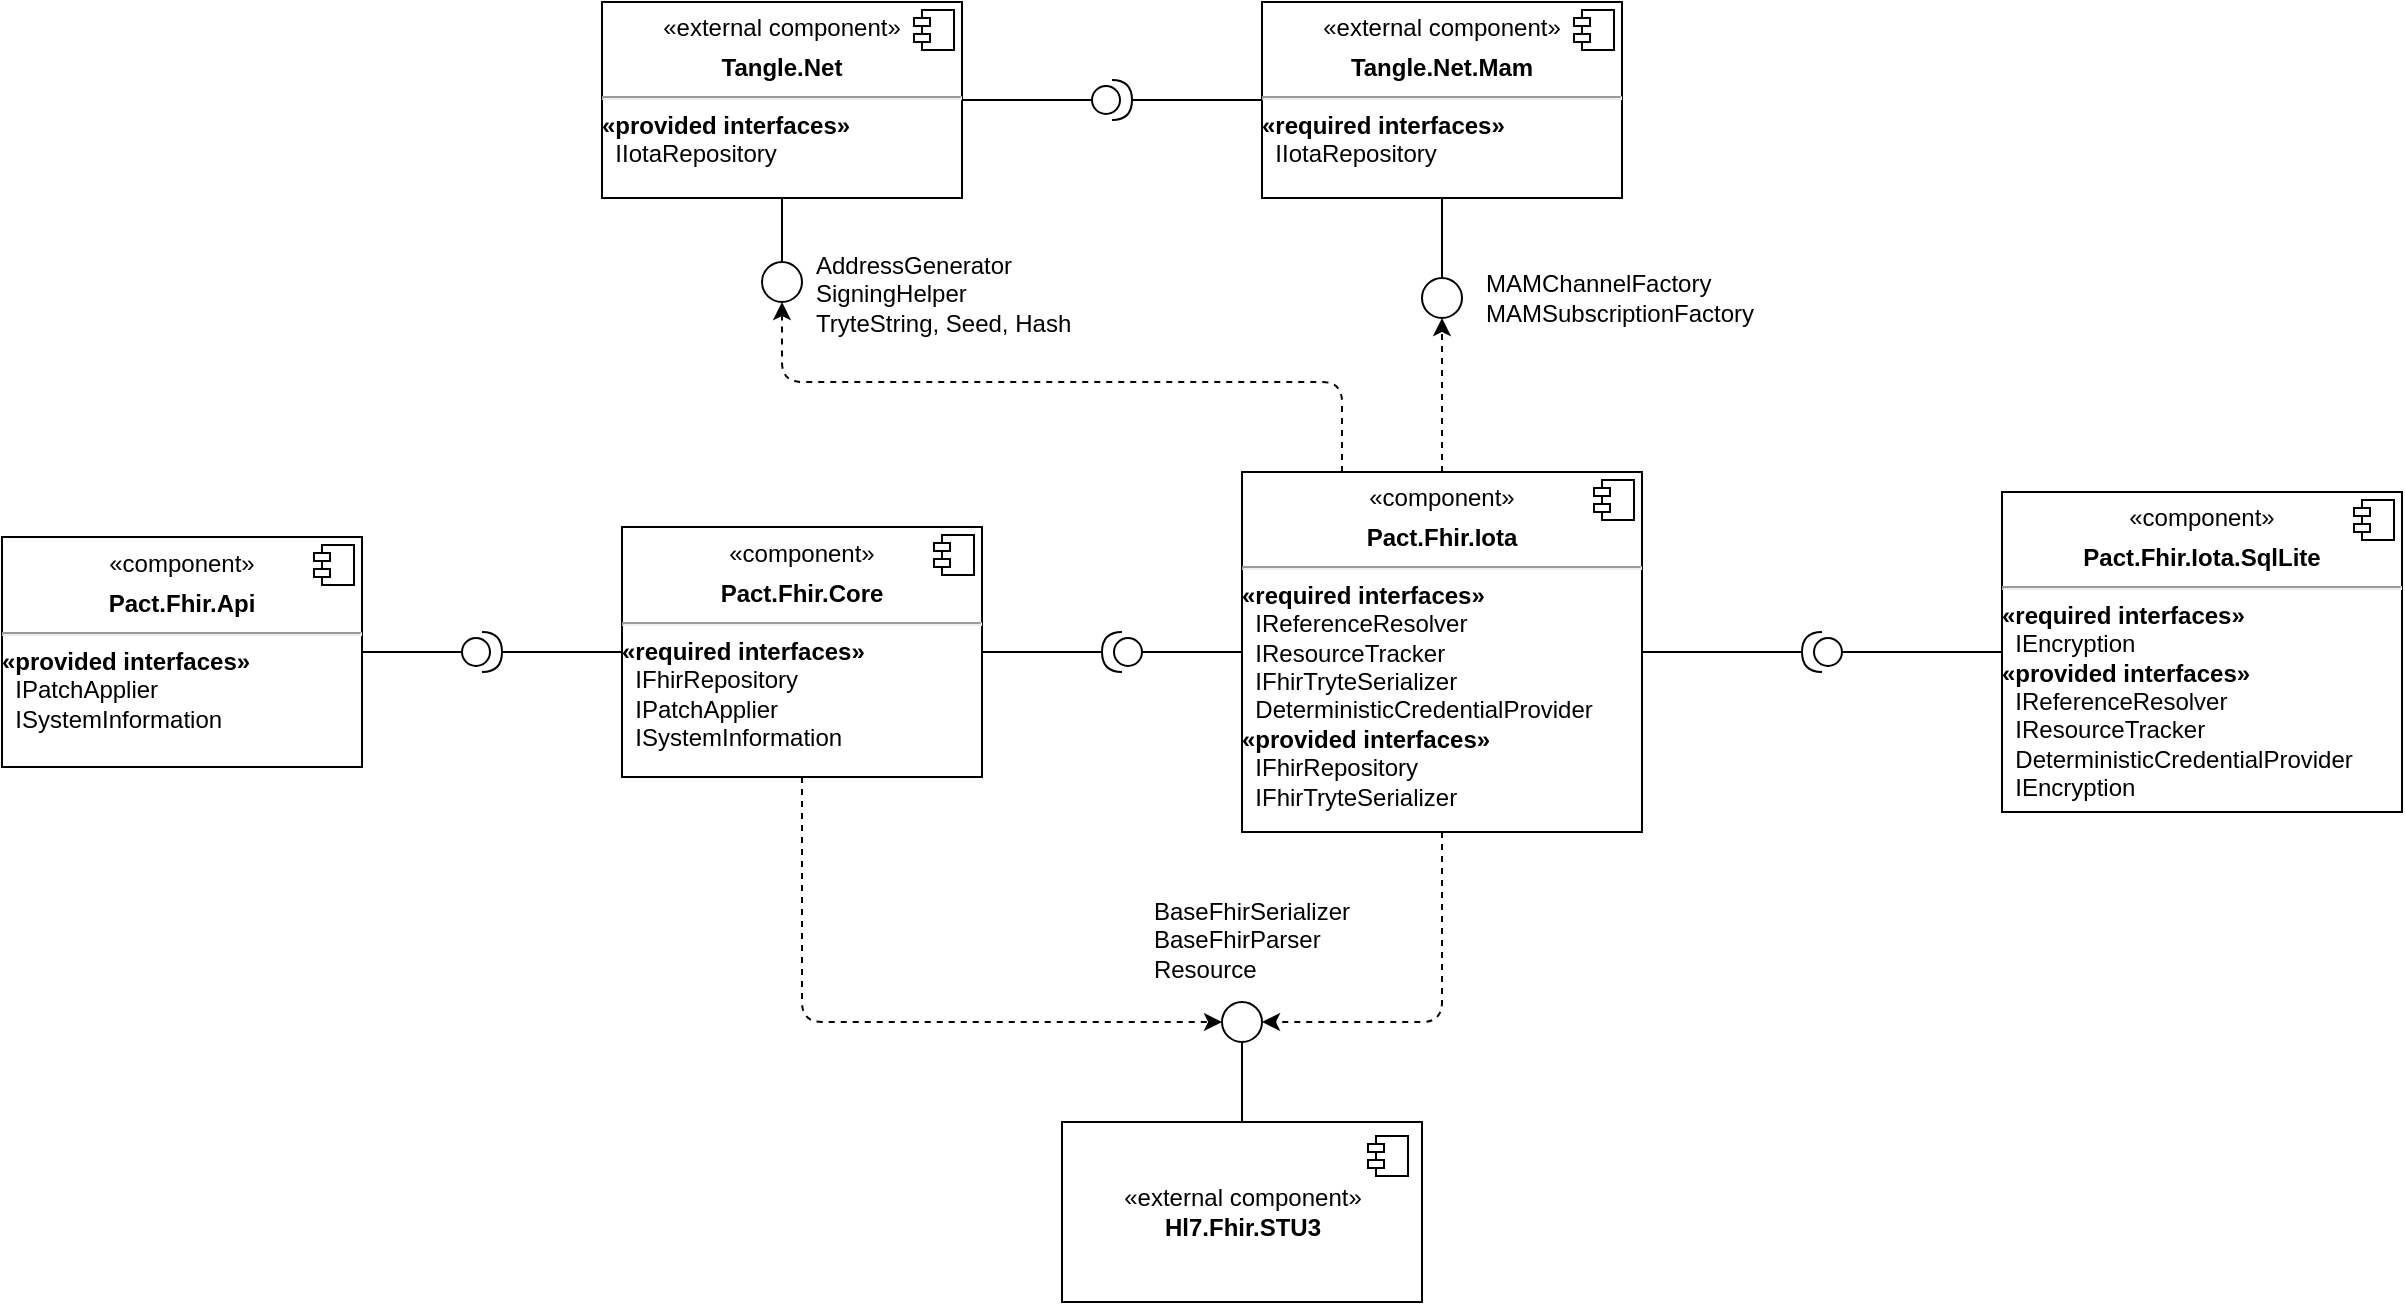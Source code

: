<mxfile version="10.6.7" type="device"><diagram id="dP-OuFqOn0aBybo0907G" name="Component"><mxGraphModel dx="1394" dy="796" grid="1" gridSize="10" guides="1" tooltips="1" connect="1" arrows="1" fold="1" page="1" pageScale="1" pageWidth="1654" pageHeight="2336" math="0" shadow="0"><root><mxCell id="0"/><mxCell id="1" parent="0"/><mxCell id="NYrytL7EuyDKyrhWCulw-5" value="«external component»&lt;br&gt;&lt;b&gt;Hl7.Fhir.STU3&lt;/b&gt;" style="html=1;" parent="1" vertex="1"><mxGeometry x="560" y="580" width="180" height="90" as="geometry"/></mxCell><mxCell id="NYrytL7EuyDKyrhWCulw-6" value="" style="shape=component;jettyWidth=8;jettyHeight=4;" parent="NYrytL7EuyDKyrhWCulw-5" vertex="1"><mxGeometry x="1" width="20" height="20" relative="1" as="geometry"><mxPoint x="-27" y="7" as="offset"/></mxGeometry></mxCell><mxCell id="NYrytL7EuyDKyrhWCulw-39" value="" style="edgeStyle=orthogonalEdgeStyle;rounded=0;orthogonalLoop=1;jettySize=auto;html=1;endArrow=none;endFill=0;" parent="1" source="NYrytL7EuyDKyrhWCulw-9" target="NYrytL7EuyDKyrhWCulw-35" edge="1"><mxGeometry relative="1" as="geometry"/></mxCell><mxCell id="NYrytL7EuyDKyrhWCulw-60" value="" style="edgeStyle=orthogonalEdgeStyle;rounded=0;orthogonalLoop=1;jettySize=auto;html=1;endArrow=none;endFill=0;" parent="1" source="NYrytL7EuyDKyrhWCulw-9" target="NYrytL7EuyDKyrhWCulw-48" edge="1"><mxGeometry relative="1" as="geometry"/></mxCell><mxCell id="NYrytL7EuyDKyrhWCulw-9" value="" style="shape=providedRequiredInterface;html=1;verticalLabelPosition=bottom;rotation=180;" parent="1" vertex="1"><mxGeometry x="580" y="335" width="20" height="20" as="geometry"/></mxCell><mxCell id="NYrytL7EuyDKyrhWCulw-59" value="" style="edgeStyle=orthogonalEdgeStyle;rounded=0;orthogonalLoop=1;jettySize=auto;html=1;endArrow=none;endFill=0;" parent="1" source="NYrytL7EuyDKyrhWCulw-15" target="NYrytL7EuyDKyrhWCulw-48" edge="1"><mxGeometry relative="1" as="geometry"/></mxCell><mxCell id="NYrytL7EuyDKyrhWCulw-67" value="" style="edgeStyle=orthogonalEdgeStyle;rounded=0;orthogonalLoop=1;jettySize=auto;html=1;endArrow=none;endFill=0;entryX=0;entryY=0.5;entryDx=0;entryDy=0;" parent="1" source="NYrytL7EuyDKyrhWCulw-15" target="NYrytL7EuyDKyrhWCulw-64" edge="1"><mxGeometry relative="1" as="geometry"><mxPoint x="1030" y="345" as="targetPoint"/></mxGeometry></mxCell><mxCell id="NYrytL7EuyDKyrhWCulw-15" value="" style="shape=providedRequiredInterface;html=1;verticalLabelPosition=bottom;rotation=180;" parent="1" vertex="1"><mxGeometry x="930" y="335" width="20" height="20" as="geometry"/></mxCell><mxCell id="aMX1igOPLOeKdWkIlx7D-7" value="" style="edgeStyle=orthogonalEdgeStyle;rounded=0;orthogonalLoop=1;jettySize=auto;html=1;endArrow=none;endFill=0;strokeWidth=1;fontSize=12;" parent="1" source="NYrytL7EuyDKyrhWCulw-30" target="aMX1igOPLOeKdWkIlx7D-1" edge="1"><mxGeometry relative="1" as="geometry"/></mxCell><mxCell id="aMX1igOPLOeKdWkIlx7D-8" value="" style="edgeStyle=orthogonalEdgeStyle;rounded=0;orthogonalLoop=1;jettySize=auto;html=1;endArrow=none;endFill=0;strokeWidth=1;fontSize=12;" parent="1" source="NYrytL7EuyDKyrhWCulw-30" target="NYrytL7EuyDKyrhWCulw-61" edge="1"><mxGeometry relative="1" as="geometry"/></mxCell><mxCell id="NYrytL7EuyDKyrhWCulw-30" value="" style="shape=providedRequiredInterface;html=1;verticalLabelPosition=bottom;rotation=0;" parent="1" vertex="1"><mxGeometry x="575" y="59" width="20" height="20" as="geometry"/></mxCell><mxCell id="NYrytL7EuyDKyrhWCulw-35" value="&lt;p style=&quot;margin: 6px 0px 0px ; text-align: center ; line-height: 120%&quot;&gt;&lt;font style=&quot;font-size: 12px&quot;&gt;«component»&lt;br&gt;&lt;/font&gt;&lt;/p&gt;&lt;p style=&quot;margin: 6px 0px 0px ; text-align: center&quot;&gt;&lt;b&gt;&lt;font style=&quot;font-size: 12px&quot;&gt;Pact.Fhir.Core&lt;/font&gt;&lt;/b&gt;&lt;/p&gt;&lt;hr&gt;&lt;b&gt;«required interfaces»&lt;/b&gt;&lt;br&gt;&lt;span&gt;&amp;nbsp; IFhirRepository&lt;/span&gt;&lt;br&gt;&lt;blockquote style=&quot;margin: 0 0 0 40px ; border: none ; padding: 0px&quot;&gt;&lt;/blockquote&gt;&lt;span&gt;&amp;nbsp; IPatchApplier&lt;br&gt;&lt;/span&gt;&lt;span&gt;&amp;nbsp; ISystemInformation&lt;/span&gt;&lt;span&gt;&lt;br&gt;&lt;/span&gt;" style="align=left;overflow=fill;html=1;" parent="1" vertex="1"><mxGeometry x="340" y="282.5" width="180" height="125" as="geometry"/></mxCell><mxCell id="NYrytL7EuyDKyrhWCulw-36" value="" style="shape=component;jettyWidth=8;jettyHeight=4;" parent="NYrytL7EuyDKyrhWCulw-35" vertex="1"><mxGeometry x="1" width="20" height="20" relative="1" as="geometry"><mxPoint x="-24" y="4" as="offset"/></mxGeometry></mxCell><mxCell id="NYrytL7EuyDKyrhWCulw-41" value="" style="edgeStyle=orthogonalEdgeStyle;rounded=0;orthogonalLoop=1;jettySize=auto;html=1;endArrow=none;endFill=0;" parent="1" source="NYrytL7EuyDKyrhWCulw-40" target="NYrytL7EuyDKyrhWCulw-35" edge="1"><mxGeometry relative="1" as="geometry"/></mxCell><mxCell id="NYrytL7EuyDKyrhWCulw-47" value="" style="edgeStyle=orthogonalEdgeStyle;rounded=0;orthogonalLoop=1;jettySize=auto;html=1;endArrow=none;endFill=0;" parent="1" source="NYrytL7EuyDKyrhWCulw-40" target="NYrytL7EuyDKyrhWCulw-45" edge="1"><mxGeometry relative="1" as="geometry"/></mxCell><mxCell id="NYrytL7EuyDKyrhWCulw-40" value="" style="shape=providedRequiredInterface;html=1;verticalLabelPosition=bottom;rotation=0;" parent="1" vertex="1"><mxGeometry x="260" y="335" width="20" height="20" as="geometry"/></mxCell><mxCell id="NYrytL7EuyDKyrhWCulw-45" value="&lt;p style=&quot;margin: 6px 0px 0px ; text-align: center ; line-height: 120%&quot;&gt;&lt;font style=&quot;font-size: 12px&quot;&gt;«component»&lt;br&gt;&lt;/font&gt;&lt;/p&gt;&lt;p style=&quot;margin: 6px 0px 0px ; text-align: center&quot;&gt;&lt;b&gt;&lt;font style=&quot;font-size: 12px&quot;&gt;Pact.Fhir.Api&lt;/font&gt;&lt;/b&gt;&lt;/p&gt;&lt;hr&gt;&lt;b&gt;&lt;span&gt;«provided interfaces&lt;/span&gt;&lt;span&gt;»&lt;/span&gt;&lt;/b&gt;&lt;span&gt;&lt;br&gt;&lt;/span&gt;&amp;nbsp; IPatchApplier&lt;br&gt;&amp;nbsp; ISystemInformation&lt;span&gt;&lt;br&gt;&lt;/span&gt;" style="align=left;overflow=fill;html=1;" parent="1" vertex="1"><mxGeometry x="30" y="287.5" width="180" height="115" as="geometry"/></mxCell><mxCell id="NYrytL7EuyDKyrhWCulw-46" value="" style="shape=component;jettyWidth=8;jettyHeight=4;" parent="NYrytL7EuyDKyrhWCulw-45" vertex="1"><mxGeometry x="1" width="20" height="20" relative="1" as="geometry"><mxPoint x="-24" y="4" as="offset"/></mxGeometry></mxCell><mxCell id="NYrytL7EuyDKyrhWCulw-48" value="&lt;p style=&quot;margin: 6px 0px 0px ; text-align: center ; line-height: 120%&quot;&gt;&lt;font style=&quot;font-size: 12px&quot;&gt;«component»&lt;br&gt;&lt;/font&gt;&lt;/p&gt;&lt;p style=&quot;margin: 6px 0px 0px ; text-align: center&quot;&gt;&lt;b&gt;&lt;font style=&quot;font-size: 12px&quot;&gt;Pact.Fhir.Iota&lt;/font&gt;&lt;/b&gt;&lt;/p&gt;&lt;hr&gt;&lt;b&gt;«required interfaces»&lt;/b&gt;&lt;br&gt;&lt;blockquote style=&quot;margin: 0 0 0 40px ; border: none ; padding: 0px&quot;&gt;&lt;/blockquote&gt;&lt;span&gt;&amp;nbsp; IReferenceResolver&lt;br&gt;&lt;/span&gt;&lt;span&gt;&amp;nbsp; IResourceTracker&lt;br&gt;&lt;/span&gt;&amp;nbsp; IFhirTryteSerializer&lt;br&gt;&lt;span&gt;&amp;nbsp; DeterministicCredentialProvider&lt;br&gt;&lt;/span&gt;&lt;b&gt;«provided interfaces»&lt;/b&gt;&lt;br&gt;&amp;nbsp; IFhirRepository&lt;br&gt;&lt;span&gt;&amp;nbsp; IFhirTryteSerializer&lt;br&gt;&lt;/span&gt;" style="align=left;overflow=fill;html=1;" parent="1" vertex="1"><mxGeometry x="650" y="255" width="200" height="180" as="geometry"/></mxCell><mxCell id="NYrytL7EuyDKyrhWCulw-49" value="" style="shape=component;jettyWidth=8;jettyHeight=4;" parent="NYrytL7EuyDKyrhWCulw-48" vertex="1"><mxGeometry x="1" width="20" height="20" relative="1" as="geometry"><mxPoint x="-24" y="4" as="offset"/></mxGeometry></mxCell><mxCell id="NYrytL7EuyDKyrhWCulw-51" value="" style="ellipse;whiteSpace=wrap;html=1;aspect=fixed;" parent="1" vertex="1"><mxGeometry x="640" y="520" width="20" height="20" as="geometry"/></mxCell><mxCell id="NYrytL7EuyDKyrhWCulw-53" value="" style="endArrow=none;html=1;entryX=0.5;entryY=1;entryDx=0;entryDy=0;" parent="1" target="NYrytL7EuyDKyrhWCulw-51" edge="1"><mxGeometry width="50" height="50" relative="1" as="geometry"><mxPoint x="650" y="580" as="sourcePoint"/><mxPoint x="320" y="540" as="targetPoint"/></mxGeometry></mxCell><mxCell id="NYrytL7EuyDKyrhWCulw-54" value="&lt;div style=&quot;text-align: left&quot;&gt;&lt;span&gt;BaseFhirSerializer&lt;/span&gt;&lt;/div&gt;&lt;span&gt;&lt;div style=&quot;text-align: left&quot;&gt;&lt;span&gt;BaseFhirParser&lt;/span&gt;&lt;/div&gt;&lt;div style=&quot;text-align: left&quot;&gt;&lt;span&gt;Resource&lt;/span&gt;&lt;/div&gt;&lt;/span&gt;" style="text;html=1;strokeColor=none;fillColor=none;align=center;verticalAlign=middle;whiteSpace=wrap;rounded=0;" parent="1" vertex="1"><mxGeometry x="600" y="460" width="110" height="58" as="geometry"/></mxCell><mxCell id="NYrytL7EuyDKyrhWCulw-55" value="" style="endArrow=classic;html=1;exitX=0.5;exitY=1;exitDx=0;exitDy=0;entryX=0;entryY=0.5;entryDx=0;entryDy=0;dashed=1;" parent="1" source="NYrytL7EuyDKyrhWCulw-35" target="NYrytL7EuyDKyrhWCulw-51" edge="1"><mxGeometry width="50" height="50" relative="1" as="geometry"><mxPoint x="400" y="570" as="sourcePoint"/><mxPoint x="450" y="520" as="targetPoint"/><Array as="points"><mxPoint x="430" y="530"/></Array></mxGeometry></mxCell><mxCell id="NYrytL7EuyDKyrhWCulw-56" value="" style="endArrow=classic;html=1;entryX=1;entryY=0.5;entryDx=0;entryDy=0;exitX=0.5;exitY=1;exitDx=0;exitDy=0;dashed=1;" parent="1" source="NYrytL7EuyDKyrhWCulw-48" target="NYrytL7EuyDKyrhWCulw-51" edge="1"><mxGeometry width="50" height="50" relative="1" as="geometry"><mxPoint x="749.667" y="390.333" as="sourcePoint"/><mxPoint x="700" y="430" as="targetPoint"/><Array as="points"><mxPoint x="750" y="530"/></Array></mxGeometry></mxCell><mxCell id="NYrytL7EuyDKyrhWCulw-61" value="&lt;p style=&quot;margin: 6px 0px 0px ; text-align: center ; line-height: 120%&quot;&gt;&lt;font style=&quot;font-size: 12px&quot;&gt;«external component»&lt;br&gt;&lt;/font&gt;&lt;/p&gt;&lt;p style=&quot;margin: 6px 0px 0px ; text-align: center&quot;&gt;&lt;b&gt;&lt;font style=&quot;font-size: 12px&quot;&gt;Tangle.Net&lt;/font&gt;&lt;/b&gt;&lt;/p&gt;&lt;hr&gt;&lt;b&gt;&lt;span&gt;«provided interfaces&lt;/span&gt;&lt;span&gt;»&lt;/span&gt;&lt;/b&gt;&lt;span&gt;&lt;br&gt;&lt;/span&gt;&amp;nbsp; IIotaRepository&lt;span&gt;&lt;br&gt;&lt;/span&gt;" style="align=left;overflow=fill;html=1;" parent="1" vertex="1"><mxGeometry x="330" y="20" width="180" height="98" as="geometry"/></mxCell><mxCell id="NYrytL7EuyDKyrhWCulw-62" value="" style="shape=component;jettyWidth=8;jettyHeight=4;" parent="NYrytL7EuyDKyrhWCulw-61" vertex="1"><mxGeometry x="1" width="20" height="20" relative="1" as="geometry"><mxPoint x="-24" y="4" as="offset"/></mxGeometry></mxCell><mxCell id="NYrytL7EuyDKyrhWCulw-64" value="&lt;p style=&quot;margin: 6px 0px 0px ; text-align: center ; line-height: 120%&quot;&gt;&lt;font style=&quot;font-size: 12px&quot;&gt;«component»&lt;br&gt;&lt;/font&gt;&lt;/p&gt;&lt;p style=&quot;margin: 6px 0px 0px ; text-align: center&quot;&gt;&lt;b&gt;&lt;font style=&quot;font-size: 12px&quot;&gt;Pact.Fhir.Iota.SqlLite&lt;/font&gt;&lt;/b&gt;&lt;/p&gt;&lt;hr&gt;&lt;b&gt;«required interfaces»&lt;/b&gt;&lt;br&gt;&lt;span&gt;&amp;nbsp; IEncryption&lt;/span&gt;&lt;span&gt;&lt;br&gt;&lt;/span&gt;&lt;b&gt;«provided interfaces»&lt;/b&gt;&lt;br&gt;&amp;nbsp; IReferenceResolver&lt;br&gt;&amp;nbsp; IResourceTracker&lt;br&gt;&amp;nbsp; DeterministicCredentialProvider&lt;br&gt;&lt;span&gt;&amp;nbsp; IEncryption&lt;br&gt;&lt;/span&gt;" style="align=left;overflow=fill;html=1;" parent="1" vertex="1"><mxGeometry x="1030" y="265" width="200" height="160" as="geometry"/></mxCell><mxCell id="NYrytL7EuyDKyrhWCulw-65" value="" style="shape=component;jettyWidth=8;jettyHeight=4;" parent="NYrytL7EuyDKyrhWCulw-64" vertex="1"><mxGeometry x="1" width="20" height="20" relative="1" as="geometry"><mxPoint x="-24" y="4" as="offset"/></mxGeometry></mxCell><mxCell id="NYrytL7EuyDKyrhWCulw-71" value="" style="edgeStyle=orthogonalEdgeStyle;rounded=0;orthogonalLoop=1;jettySize=auto;html=1;endArrow=none;endFill=0;entryX=0.5;entryY=1;entryDx=0;entryDy=0;" parent="1" source="NYrytL7EuyDKyrhWCulw-70" target="aMX1igOPLOeKdWkIlx7D-1" edge="1"><mxGeometry relative="1" as="geometry"><mxPoint x="430" y="120" as="targetPoint"/></mxGeometry></mxCell><mxCell id="NYrytL7EuyDKyrhWCulw-70" value="" style="ellipse;whiteSpace=wrap;html=1;aspect=fixed;" parent="1" vertex="1"><mxGeometry x="740" y="158" width="20" height="20" as="geometry"/></mxCell><mxCell id="NYrytL7EuyDKyrhWCulw-72" value="" style="endArrow=classic;html=1;entryX=0.5;entryY=1;entryDx=0;entryDy=0;exitX=0.5;exitY=0;exitDx=0;exitDy=0;dashed=1;" parent="1" source="NYrytL7EuyDKyrhWCulw-48" target="NYrytL7EuyDKyrhWCulw-70" edge="1"><mxGeometry width="50" height="50" relative="1" as="geometry"><mxPoint x="590" y="210" as="sourcePoint"/><mxPoint x="640" y="160" as="targetPoint"/><Array as="points"/></mxGeometry></mxCell><mxCell id="NYrytL7EuyDKyrhWCulw-73" value="MAMChannelFactory&lt;br&gt;&lt;div style=&quot;text-align: left&quot;&gt;&lt;span&gt;MAMSubscriptionFactory&lt;/span&gt;&lt;/div&gt;" style="text;html=1;strokeColor=none;fillColor=none;align=left;verticalAlign=middle;whiteSpace=wrap;rounded=0;" parent="1" vertex="1"><mxGeometry x="770" y="150" width="140" height="36" as="geometry"/></mxCell><mxCell id="aMX1igOPLOeKdWkIlx7D-1" value="&lt;p style=&quot;margin: 6px 0px 0px ; text-align: center ; line-height: 120%&quot;&gt;&lt;font style=&quot;font-size: 12px&quot;&gt;«external component»&lt;br&gt;&lt;/font&gt;&lt;/p&gt;&lt;p style=&quot;margin: 6px 0px 0px ; text-align: center&quot;&gt;&lt;b&gt;&lt;font style=&quot;font-size: 12px&quot;&gt;Tangle.Net.Mam&lt;/font&gt;&lt;/b&gt;&lt;/p&gt;&lt;hr&gt;&lt;b&gt;&lt;span&gt;«required interfaces&lt;/span&gt;&lt;span&gt;»&lt;/span&gt;&lt;/b&gt;&lt;span&gt;&lt;br&gt;&lt;/span&gt;&amp;nbsp; IIotaRepository&lt;span&gt;&lt;br&gt;&lt;/span&gt;" style="align=left;overflow=fill;html=1;" parent="1" vertex="1"><mxGeometry x="660" y="20" width="180" height="98" as="geometry"/></mxCell><mxCell id="aMX1igOPLOeKdWkIlx7D-2" value="" style="shape=component;jettyWidth=8;jettyHeight=4;" parent="aMX1igOPLOeKdWkIlx7D-1" vertex="1"><mxGeometry x="1" width="20" height="20" relative="1" as="geometry"><mxPoint x="-24" y="4" as="offset"/></mxGeometry></mxCell><mxCell id="klyNZoHfloJxkC5zH7pH-1" value="" style="ellipse;whiteSpace=wrap;html=1;aspect=fixed;" parent="1" vertex="1"><mxGeometry x="410" y="150" width="20" height="20" as="geometry"/></mxCell><mxCell id="klyNZoHfloJxkC5zH7pH-2" value="" style="edgeStyle=orthogonalEdgeStyle;rounded=0;orthogonalLoop=1;jettySize=auto;html=1;endArrow=none;endFill=0;entryX=0.5;entryY=1;entryDx=0;entryDy=0;exitX=0.5;exitY=0;exitDx=0;exitDy=0;" parent="1" source="klyNZoHfloJxkC5zH7pH-1" target="NYrytL7EuyDKyrhWCulw-61" edge="1"><mxGeometry relative="1" as="geometry"><mxPoint x="760" y="168" as="sourcePoint"/><mxPoint x="760.034" y="128.103" as="targetPoint"/></mxGeometry></mxCell><mxCell id="klyNZoHfloJxkC5zH7pH-3" value="" style="endArrow=classic;html=1;entryX=0.5;entryY=1;entryDx=0;entryDy=0;exitX=0.25;exitY=0;exitDx=0;exitDy=0;dashed=1;" parent="1" source="NYrytL7EuyDKyrhWCulw-48" target="klyNZoHfloJxkC5zH7pH-1" edge="1"><mxGeometry width="50" height="50" relative="1" as="geometry"><mxPoint x="760.034" y="265.345" as="sourcePoint"/><mxPoint x="760.034" y="188.103" as="targetPoint"/><Array as="points"><mxPoint x="700" y="210"/><mxPoint x="420" y="210"/></Array></mxGeometry></mxCell><mxCell id="klyNZoHfloJxkC5zH7pH-4" value="AddressGenerator&lt;br&gt;&lt;div style=&quot;text-align: left&quot;&gt;&lt;span&gt;SigningHelper&lt;/span&gt;&lt;/div&gt;&lt;div style=&quot;text-align: left&quot;&gt;&lt;span&gt;TryteString, Seed, Hash&lt;/span&gt;&lt;/div&gt;" style="text;html=1;strokeColor=none;fillColor=none;align=left;verticalAlign=middle;whiteSpace=wrap;rounded=0;" parent="1" vertex="1"><mxGeometry x="435" y="142" width="140" height="48" as="geometry"/></mxCell></root></mxGraphModel></diagram><diagram id="AIHwhWtSnSCsRoREpiPT" name="Classes"><mxGraphModel dx="1394" dy="747" grid="1" gridSize="10" guides="1" tooltips="1" connect="1" arrows="1" fold="1" page="1" pageScale="1" pageWidth="6000" pageHeight="4681" math="0" shadow="0"><root><mxCell id="IOCRE-cLjqbmDHL-4x5M-0"/><mxCell id="IOCRE-cLjqbmDHL-4x5M-1" parent="IOCRE-cLjqbmDHL-4x5M-0"/><mxCell id="IOCRE-cLjqbmDHL-4x5M-2" value="UsecaseInteractor&lt;TRequest, TResponse&gt;" style="swimlane;fontStyle=1;align=center;verticalAlign=top;childLayout=stackLayout;horizontal=1;startSize=26;horizontalStack=0;resizeParent=1;resizeParentMax=0;resizeLast=0;collapsible=1;marginBottom=0;" parent="IOCRE-cLjqbmDHL-4x5M-1" vertex="1"><mxGeometry x="1071" y="1470" width="270" height="86" as="geometry"/></mxCell><mxCell id="IOCRE-cLjqbmDHL-4x5M-3" value="# Repository: IFhirRepository" style="text;strokeColor=none;fillColor=none;align=left;verticalAlign=top;spacingLeft=4;spacingRight=4;overflow=hidden;rotatable=0;points=[[0,0.5],[1,0.5]];portConstraint=eastwest;" parent="IOCRE-cLjqbmDHL-4x5M-2" vertex="1"><mxGeometry y="26" width="270" height="26" as="geometry"/></mxCell><mxCell id="IOCRE-cLjqbmDHL-4x5M-4" value="" style="line;strokeWidth=1;fillColor=none;align=left;verticalAlign=middle;spacingTop=-1;spacingLeft=3;spacingRight=3;rotatable=0;labelPosition=right;points=[];portConstraint=eastwest;" parent="IOCRE-cLjqbmDHL-4x5M-2" vertex="1"><mxGeometry y="52" width="270" height="8" as="geometry"/></mxCell><mxCell id="IOCRE-cLjqbmDHL-4x5M-5" value="+ ExecuteAsync(TRequest): TResponse" style="text;strokeColor=none;fillColor=none;align=left;verticalAlign=top;spacingLeft=4;spacingRight=4;overflow=hidden;rotatable=0;points=[[0,0.5],[1,0.5]];portConstraint=eastwest;" parent="IOCRE-cLjqbmDHL-4x5M-2" vertex="1"><mxGeometry y="60" width="270" height="26" as="geometry"/></mxCell><mxCell id="IOCRE-cLjqbmDHL-4x5M-6" value="CreateResourceInteractor&lt;CreateResourceRequest, ResourceResponse&gt;" style="swimlane;fontStyle=1;align=center;verticalAlign=top;childLayout=stackLayout;horizontal=1;startSize=26;horizontalStack=0;resizeParent=1;resizeParentMax=0;resizeLast=0;collapsible=1;marginBottom=0;" parent="IOCRE-cLjqbmDHL-4x5M-1" vertex="1"><mxGeometry x="981" y="1746" width="460" height="52" as="geometry"><mxRectangle x="260" y="420" width="430" height="26" as="alternateBounds"/></mxGeometry></mxCell><mxCell id="IOCRE-cLjqbmDHL-4x5M-7" value="- FhirParser: BaseFhirParser " style="text;strokeColor=none;fillColor=none;align=left;verticalAlign=top;spacingLeft=4;spacingRight=4;overflow=hidden;rotatable=0;points=[[0,0.5],[1,0.5]];portConstraint=eastwest;" parent="IOCRE-cLjqbmDHL-4x5M-6" vertex="1"><mxGeometry y="26" width="460" height="26" as="geometry"/></mxCell><mxCell id="Bhw_-uBBnLR1Q99CAWYp-1" value="ResourceResponse" style="swimlane;fontStyle=1;align=center;verticalAlign=top;childLayout=stackLayout;horizontal=1;startSize=26;horizontalStack=0;resizeParent=1;resizeParentMax=0;resizeLast=0;collapsible=1;marginBottom=0;" parent="IOCRE-cLjqbmDHL-4x5M-1" vertex="1"><mxGeometry x="1431" y="1582" width="160" height="52" as="geometry"/></mxCell><mxCell id="Bhw_-uBBnLR1Q99CAWYp-2" value="+ Resource: Resource" style="text;strokeColor=none;fillColor=none;align=left;verticalAlign=top;spacingLeft=4;spacingRight=4;overflow=hidden;rotatable=0;points=[[0,0.5],[1,0.5]];portConstraint=eastwest;" parent="Bhw_-uBBnLR1Q99CAWYp-1" vertex="1"><mxGeometry y="26" width="160" height="26" as="geometry"/></mxCell><mxCell id="OZQFfgOut_bqWP1XSIvM-1" value="&lt;p style=&quot;margin: 0px ; margin-top: 4px ; text-align: center&quot;&gt;&lt;i&gt;&amp;lt;&amp;lt;Interface&amp;gt;&amp;gt;&lt;/i&gt;&lt;br&gt;&lt;b&gt;IFhirRepository&lt;/b&gt;&lt;/p&gt;&lt;hr size=&quot;1&quot;&gt;&lt;p style=&quot;margin: 0px ; margin-left: 4px&quot;&gt;+ CreateResourceAsync(Resource): Resource&lt;br&gt;+&amp;nbsp;DeleteResourceAsync(string): void&lt;br&gt;+&amp;nbsp;GetCapabilities(): CapabilityStatement&lt;br&gt;+&amp;nbsp;ReadResourceAsync(string): Resource&lt;br&gt;+&amp;nbsp;ReadResourceHistoryAsync(string) List&amp;lt;Resource&amp;gt;&lt;br&gt;+&amp;nbsp;ReadResourceVersionAsync(string): Resource&lt;br&gt;+&amp;nbsp;UpdateResourceAsync(Resource): Resource&lt;br&gt;&lt;/p&gt;&lt;div&gt;&lt;br&gt;&lt;/div&gt;" style="verticalAlign=top;align=left;overflow=fill;fontSize=12;fontFamily=Helvetica;html=1;" parent="IOCRE-cLjqbmDHL-4x5M-1" vertex="1"><mxGeometry x="1731" y="1442" width="320" height="160" as="geometry"/></mxCell><mxCell id="OZQFfgOut_bqWP1XSIvM-2" value="&lt;p style=&quot;margin: 0px ; margin-top: 4px ; text-align: center&quot;&gt;&lt;b&gt;IotaFhirRepository&lt;/b&gt;&lt;/p&gt;&lt;hr size=&quot;1&quot;&gt;&lt;p style=&quot;margin: 0px ; margin-left: 4px&quot;&gt;- ChannelCredentialProvider: IChannelCredentialProvider&lt;/p&gt;&lt;p style=&quot;margin: 0px ; margin-left: 4px&quot;&gt;-&amp;nbsp;ReferenceResolver: IReferenceResolver&lt;/p&gt;&lt;p style=&quot;margin: 0px ; margin-left: 4px&quot;&gt;-&amp;nbsp;ChannelFactory: MamChannelFactory&lt;/p&gt;&lt;p style=&quot;margin: 0px ; margin-left: 4px&quot;&gt;-&amp;nbsp;ResourceTracker: IResourceTracker&lt;/p&gt;&lt;p style=&quot;margin: 0px ; margin-left: 4px&quot;&gt;-&amp;nbsp;Serializer:&amp;nbsp;IFhirTryteSerializer&lt;/p&gt;&lt;p style=&quot;margin: 0px ; margin-left: 4px&quot;&gt;-&amp;nbsp;SubscriptionFactory:&amp;nbsp;MamChannelSubscriptionFactory&lt;/p&gt;" style="verticalAlign=top;align=left;overflow=fill;fontSize=12;fontFamily=Helvetica;html=1;strokeWidth=1;" parent="IOCRE-cLjqbmDHL-4x5M-1" vertex="1"><mxGeometry x="2531" y="1681" width="320" height="130" as="geometry"/></mxCell><mxCell id="vedAL9EdpFwJx150oRZi-0" value="&lt;p style=&quot;margin: 0px ; margin-top: 4px ; text-align: center&quot;&gt;&lt;b&gt;CreateResourceRequest&lt;/b&gt;&lt;/p&gt;&lt;hr size=&quot;1&quot;&gt;&lt;p style=&quot;margin: 0px ; margin-left: 4px&quot;&gt;+ ResourceJson: string&lt;/p&gt;" style="verticalAlign=top;align=left;overflow=fill;fontSize=12;fontFamily=Helvetica;html=1;" parent="IOCRE-cLjqbmDHL-4x5M-1" vertex="1"><mxGeometry x="1571" y="1742" width="171" height="60" as="geometry"/></mxCell><mxCell id="vedAL9EdpFwJx150oRZi-1" value="" style="endArrow=block;dashed=1;endFill=0;endSize=12;html=1;entryX=0.433;entryY=1.115;entryDx=0;entryDy=0;entryPerimeter=0;exitX=0.457;exitY=-0.058;exitDx=0;exitDy=0;exitPerimeter=0;" parent="IOCRE-cLjqbmDHL-4x5M-1" source="IOCRE-cLjqbmDHL-4x5M-6" target="IOCRE-cLjqbmDHL-4x5M-5" edge="1"><mxGeometry width="160" relative="1" as="geometry"><mxPoint x="1639.5" y="1726" as="sourcePoint"/><mxPoint x="1799.5" y="1726" as="targetPoint"/></mxGeometry></mxCell><mxCell id="vedAL9EdpFwJx150oRZi-2" value="" style="endArrow=block;dashed=1;endFill=0;endSize=12;html=1;exitX=0;exitY=0.5;exitDx=0;exitDy=0;entryX=0.438;entryY=0.981;entryDx=0;entryDy=0;entryPerimeter=0;" parent="IOCRE-cLjqbmDHL-4x5M-1" source="OZQFfgOut_bqWP1XSIvM-2" target="OZQFfgOut_bqWP1XSIvM-1" edge="1"><mxGeometry width="160" relative="1" as="geometry"><mxPoint x="2369.5" y="1686" as="sourcePoint"/><mxPoint x="2411" y="1509" as="targetPoint"/><Array as="points"><mxPoint x="1871" y="1748"/></Array></mxGeometry></mxCell><mxCell id="YFy41csRtovEpxrA1hVR-0" value="PatchOperation" style="swimlane;fontStyle=1;align=center;verticalAlign=top;childLayout=stackLayout;horizontal=1;startSize=26;horizontalStack=0;resizeParent=1;resizeParentMax=0;resizeLast=0;collapsible=1;marginBottom=0;" parent="IOCRE-cLjqbmDHL-4x5M-1" vertex="1"><mxGeometry x="1111" y="2190" width="160" height="80" as="geometry"/></mxCell><mxCell id="YFy41csRtovEpxrA1hVR-1" value="+ Operation: string&#10;+ Path: string&#10;+ Value: string&#10;" style="text;strokeColor=none;fillColor=none;align=left;verticalAlign=top;spacingLeft=4;spacingRight=4;overflow=hidden;rotatable=0;points=[[0,0.5],[1,0.5]];portConstraint=eastwest;" parent="YFy41csRtovEpxrA1hVR-0" vertex="1"><mxGeometry y="26" width="160" height="54" as="geometry"/></mxCell><mxCell id="YFy41csRtovEpxrA1hVR-4" value="&lt;p style=&quot;margin: 0px ; margin-top: 4px ; text-align: center&quot;&gt;&lt;i&gt;&amp;lt;&amp;lt;Interface&amp;gt;&amp;gt;&lt;/i&gt;&lt;br&gt;&lt;b&gt;IPatchApplier&lt;/b&gt;&lt;/p&gt;&lt;hr size=&quot;1&quot;&gt;&lt;p style=&quot;margin: 0px ; margin-left: 4px&quot;&gt;+ ApplyTo(Resource, List&amp;lt;PatchOperation&amp;gt;): Resource&lt;br&gt;&lt;/p&gt;" style="verticalAlign=top;align=left;overflow=fill;fontSize=12;fontFamily=Helvetica;html=1;" parent="IOCRE-cLjqbmDHL-4x5M-1" vertex="1"><mxGeometry x="1036" y="2017.5" width="310" height="70" as="geometry"/></mxCell><mxCell id="YFy41csRtovEpxrA1hVR-5" value="&lt;p style=&quot;margin: 0px ; margin-top: 4px ; text-align: center&quot;&gt;&lt;b&gt;JsonPatchApplier&lt;/b&gt;&lt;/p&gt;" style="verticalAlign=top;align=left;overflow=fill;fontSize=12;fontFamily=Helvetica;html=1;" parent="IOCRE-cLjqbmDHL-4x5M-1" vertex="1"><mxGeometry x="481" y="2039" width="160" height="27" as="geometry"/></mxCell><mxCell id="YFy41csRtovEpxrA1hVR-6" value="" style="endArrow=block;dashed=1;endFill=0;endSize=12;html=1;exitX=1;exitY=0.5;exitDx=0;exitDy=0;entryX=0;entryY=0.5;entryDx=0;entryDy=0;" parent="IOCRE-cLjqbmDHL-4x5M-1" source="YFy41csRtovEpxrA1hVR-5" target="YFy41csRtovEpxrA1hVR-4" edge="1"><mxGeometry width="160" relative="1" as="geometry"><mxPoint x="734.5" y="1736" as="sourcePoint"/><mxPoint x="894.5" y="1736" as="targetPoint"/></mxGeometry></mxCell><mxCell id="YFy41csRtovEpxrA1hVR-7" value="Pact.Fhir.Api" style="shape=folder;fontStyle=1;spacingTop=10;tabWidth=40;tabHeight=14;tabPosition=left;html=1;align=center;fillColor=none;horizontal=1;labelPosition=center;verticalLabelPosition=top;verticalAlign=bottom;strokeWidth=2;fontSize=16;" parent="IOCRE-cLjqbmDHL-4x5M-1" vertex="1"><mxGeometry x="339" y="1582" width="522" height="585" as="geometry"/></mxCell><mxCell id="8gnFKqUFoOEhVgybij2y-1" value="Use" style="endArrow=open;endSize=12;dashed=1;html=1;exitX=0.5;exitY=1;exitDx=0;exitDy=0;entryX=0.5;entryY=0;entryDx=0;entryDy=0;" parent="IOCRE-cLjqbmDHL-4x5M-1" source="YFy41csRtovEpxrA1hVR-4" target="YFy41csRtovEpxrA1hVR-0" edge="1"><mxGeometry width="160" relative="1" as="geometry"><mxPoint x="946" y="2479" as="sourcePoint"/><mxPoint x="1106" y="2479" as="targetPoint"/></mxGeometry></mxCell><mxCell id="8gnFKqUFoOEhVgybij2y-2" value="Use" style="endArrow=open;endSize=12;dashed=1;html=1;exitX=0.5;exitY=0;exitDx=0;exitDy=0;entryX=0.485;entryY=1.086;entryDx=0;entryDy=0;entryPerimeter=0;" parent="IOCRE-cLjqbmDHL-4x5M-1" source="IOCRE-cLjqbmDHL-4x5M-6" target="Bhw_-uBBnLR1Q99CAWYp-2" edge="1"><mxGeometry width="160" relative="1" as="geometry"><mxPoint x="1571" y="1757" as="sourcePoint"/><mxPoint x="1731" y="1757" as="targetPoint"/><Array as="points"><mxPoint x="1211" y="1677"/><mxPoint x="1509" y="1677"/></Array></mxGeometry></mxCell><mxCell id="8gnFKqUFoOEhVgybij2y-3" value="Use" style="endArrow=open;endSize=12;dashed=1;html=1;exitX=0.988;exitY=0.481;exitDx=0;exitDy=0;exitPerimeter=0;entryX=0;entryY=0.5;entryDx=0;entryDy=0;" parent="IOCRE-cLjqbmDHL-4x5M-1" source="IOCRE-cLjqbmDHL-4x5M-6" target="vedAL9EdpFwJx150oRZi-0" edge="1"><mxGeometry width="160" relative="1" as="geometry"><mxPoint x="1821" y="1757" as="sourcePoint"/><mxPoint x="1981" y="1757" as="targetPoint"/></mxGeometry></mxCell><mxCell id="8gnFKqUFoOEhVgybij2y-4" value="Use" style="endArrow=open;endSize=12;dashed=1;html=1;exitX=1.006;exitY=0.885;exitDx=0;exitDy=0;exitPerimeter=0;entryX=0;entryY=0.5;entryDx=0;entryDy=0;" parent="IOCRE-cLjqbmDHL-4x5M-1" source="IOCRE-cLjqbmDHL-4x5M-3" target="OZQFfgOut_bqWP1XSIvM-1" edge="1"><mxGeometry width="160" relative="1" as="geometry"><mxPoint x="1771" y="1517" as="sourcePoint"/><mxPoint x="1931" y="1517" as="targetPoint"/></mxGeometry></mxCell><mxCell id="8gnFKqUFoOEhVgybij2y-5" value="&lt;p style=&quot;margin: 0px ; margin-top: 4px ; text-align: center&quot;&gt;&lt;b&gt;FhirController&lt;/b&gt;&lt;/p&gt;&lt;hr size=&quot;1&quot;&gt;&lt;p style=&quot;margin: 0px ; margin-left: 4px&quot;&gt;-&amp;nbsp;CreateResourceInteractor:&amp;nbsp;CreateResourceInteractor&lt;/p&gt;&lt;hr size=&quot;1&quot;&gt;&lt;p style=&quot;margin: 0px ; margin-left: 4px&quot;&gt;+ CreateResourceAsync(string): IActionResult&lt;/p&gt;" style="verticalAlign=top;align=left;overflow=fill;fontSize=12;fontFamily=Helvetica;html=1;fillColor=none;" parent="IOCRE-cLjqbmDHL-4x5M-1" vertex="1"><mxGeometry x="381" y="1727" width="315" height="90" as="geometry"/></mxCell><mxCell id="8gnFKqUFoOEhVgybij2y-6" value="Use" style="endArrow=open;endSize=12;dashed=1;html=1;exitX=1;exitY=0.5;exitDx=0;exitDy=0;entryX=0;entryY=0.064;entryDx=0;entryDy=0;entryPerimeter=0;" parent="IOCRE-cLjqbmDHL-4x5M-1" source="8gnFKqUFoOEhVgybij2y-5" target="IOCRE-cLjqbmDHL-4x5M-7" edge="1"><mxGeometry width="160" relative="1" as="geometry"><mxPoint x="881" y="1927" as="sourcePoint"/><mxPoint x="1041" y="1927" as="targetPoint"/></mxGeometry></mxCell><mxCell id="8gnFKqUFoOEhVgybij2y-9" value="&lt;p style=&quot;margin: 0px ; margin-top: 4px ; text-align: center&quot;&gt;&lt;b&gt;PatchResourceRequest&lt;/b&gt;&lt;br&gt;&lt;/p&gt;&lt;hr size=&quot;1&quot;&gt;&lt;p style=&quot;margin: 0px ; margin-left: 4px&quot;&gt;+ Payload: string&lt;/p&gt;&lt;p style=&quot;margin: 0px ; margin-left: 4px&quot;&gt;+&amp;nbsp;ResourceId: string&lt;/p&gt;" style="verticalAlign=top;align=left;overflow=fill;fontSize=12;fontFamily=Helvetica;html=1;fillColor=none;" parent="IOCRE-cLjqbmDHL-4x5M-1" vertex="1"><mxGeometry x="1571" y="1841" width="160" height="70" as="geometry"/></mxCell><mxCell id="8gnFKqUFoOEhVgybij2y-10" value="&lt;p style=&quot;margin: 0px ; margin-top: 4px ; text-align: center&quot;&gt;&lt;b&gt;PatchResourceInteractor&amp;lt;PatchResourceRequest, ResourceResponse&amp;gt;&lt;/b&gt;&lt;br&gt;&lt;/p&gt;&lt;hr size=&quot;1&quot;&gt;&lt;p style=&quot;margin: 0px ; margin-left: 4px&quot;&gt;- PatchApplier: IPatchApplier&lt;/p&gt;" style="verticalAlign=top;align=left;overflow=fill;fontSize=12;fontFamily=Helvetica;html=1;fillColor=none;" parent="IOCRE-cLjqbmDHL-4x5M-1" vertex="1"><mxGeometry x="981" y="1845.5" width="420" height="61" as="geometry"/></mxCell><mxCell id="8gnFKqUFoOEhVgybij2y-11" value="Use" style="endArrow=open;endSize=12;dashed=1;html=1;exitX=0.5;exitY=1;exitDx=0;exitDy=0;entryX=0.5;entryY=0;entryDx=0;entryDy=0;" parent="IOCRE-cLjqbmDHL-4x5M-1" source="8gnFKqUFoOEhVgybij2y-10" target="YFy41csRtovEpxrA1hVR-4" edge="1"><mxGeometry width="160" relative="1" as="geometry"><mxPoint x="1111" y="1987" as="sourcePoint"/><mxPoint x="1271" y="1987" as="targetPoint"/></mxGeometry></mxCell><mxCell id="8gnFKqUFoOEhVgybij2y-12" value="Use" style="endArrow=open;endSize=12;dashed=1;html=1;exitX=1;exitY=0.5;exitDx=0;exitDy=0;entryX=0;entryY=0.5;entryDx=0;entryDy=0;" parent="IOCRE-cLjqbmDHL-4x5M-1" source="8gnFKqUFoOEhVgybij2y-10" target="8gnFKqUFoOEhVgybij2y-9" edge="1"><mxGeometry width="160" relative="1" as="geometry"><mxPoint x="1611" y="2097" as="sourcePoint"/><mxPoint x="1771" y="2097" as="targetPoint"/></mxGeometry></mxCell><mxCell id="8gnFKqUFoOEhVgybij2y-13" value="Use" style="endArrow=open;endSize=12;dashed=1;html=1;exitX=0.5;exitY=0;exitDx=0;exitDy=0;entryX=0.64;entryY=1.176;entryDx=0;entryDy=0;entryPerimeter=0;" parent="IOCRE-cLjqbmDHL-4x5M-1" source="8gnFKqUFoOEhVgybij2y-10" target="Bhw_-uBBnLR1Q99CAWYp-2" edge="1"><mxGeometry width="160" relative="1" as="geometry"><mxPoint x="1471" y="1997" as="sourcePoint"/><mxPoint x="1631" y="1997" as="targetPoint"/><Array as="points"><mxPoint x="1191" y="1817"/><mxPoint x="1533" y="1817"/></Array></mxGeometry></mxCell><mxCell id="8gnFKqUFoOEhVgybij2y-14" value="Pact.Fhir.Core" style="shape=folder;fontStyle=1;spacingTop=10;tabWidth=40;tabHeight=14;tabPosition=left;html=1;fillColor=none;align=center;labelPosition=center;verticalLabelPosition=top;verticalAlign=bottom;strokeWidth=2;fontSize=16;" parent="IOCRE-cLjqbmDHL-4x5M-1" vertex="1"><mxGeometry x="921" y="1387" width="1220" height="922" as="geometry"/></mxCell><mxCell id="8gnFKqUFoOEhVgybij2y-15" value="&lt;p style=&quot;margin: 0px ; margin-top: 4px ; text-align: center&quot;&gt;&lt;i&gt;&amp;lt;&amp;lt;Interface&amp;gt;&amp;gt;&lt;/i&gt;&lt;br&gt;&lt;b&gt;IChannelCredentialProvider&lt;/b&gt;&lt;/p&gt;&lt;hr size=&quot;1&quot;&gt;&lt;p style=&quot;margin: 0px ; margin-left: 4px&quot;&gt;+ CreateAsync(Seed): ChannelCredentials&lt;br&gt;+ SyncAsync(Seed): void&lt;/p&gt;" style="verticalAlign=top;align=left;overflow=fill;fontSize=12;fontFamily=Helvetica;html=1;strokeWidth=1;fillColor=none;" parent="IOCRE-cLjqbmDHL-4x5M-1" vertex="1"><mxGeometry x="2646" y="1997.5" width="280" height="90" as="geometry"/></mxCell><mxCell id="8gnFKqUFoOEhVgybij2y-16" value="&lt;p style=&quot;margin: 0px ; margin-top: 4px ; text-align: center&quot;&gt;&lt;b&gt;ChannelCredentials&lt;/b&gt;&lt;br&gt;&lt;/p&gt;&lt;hr size=&quot;1&quot;&gt;&lt;p style=&quot;margin: 0px ; margin-left: 4px&quot;&gt;+ ChannelKey: string&lt;/p&gt;&lt;p style=&quot;margin: 0px ; margin-left: 4px&quot;&gt;+&amp;nbsp;RootHash: Hash&lt;/p&gt;&lt;p style=&quot;margin: 0px ; margin-left: 4px&quot;&gt;+&amp;nbsp;Seed: Seed&lt;/p&gt;" style="verticalAlign=top;align=left;overflow=fill;fontSize=12;fontFamily=Helvetica;html=1;strokeWidth=1;fillColor=none;" parent="IOCRE-cLjqbmDHL-4x5M-1" vertex="1"><mxGeometry x="2371" y="1997.5" width="160" height="90" as="geometry"/></mxCell><mxCell id="8gnFKqUFoOEhVgybij2y-17" value="&lt;p style=&quot;margin: 0px ; margin-top: 4px ; text-align: center&quot;&gt;&lt;b&gt;DeterministicCredentialProvider&lt;/b&gt;&lt;br&gt;&lt;/p&gt;&lt;hr size=&quot;1&quot;&gt;&lt;p style=&quot;margin: 0px ; margin-left: 4px&quot;&gt;-&amp;nbsp;AddressGenerator: IAddressGenerator&lt;/p&gt;&lt;p style=&quot;margin: 0px ; margin-left: 4px&quot;&gt;-&amp;nbsp;ResourceTracker: IResourceTracker&lt;/p&gt;&lt;p style=&quot;margin: 0px ; margin-left: 4px&quot;&gt;-&amp;nbsp;SigningHelper: ISigningHelper&lt;/p&gt;&lt;p style=&quot;margin: 0px ; margin-left: 4px&quot;&gt;-&amp;nbsp;SubscriptionFactory:&amp;nbsp;MamChannelSubscriptionFactory&lt;/p&gt;&lt;hr size=&quot;1&quot;&gt;&lt;p style=&quot;margin: 0px ; margin-left: 4px&quot;&gt;#&amp;nbsp;GetCurrentSubSeedIndexAsync(Seed): int&lt;/p&gt;&lt;p style=&quot;margin: 0px ; margin-left: 4px&quot;&gt;#&amp;nbsp;SetCurrentSubSeedIndexAsync(Seed, int): void&lt;/p&gt;" style="verticalAlign=top;align=left;overflow=fill;fontSize=12;fontFamily=Helvetica;html=1;strokeWidth=1;fillColor=none;" parent="IOCRE-cLjqbmDHL-4x5M-1" vertex="1"><mxGeometry x="2626" y="2147.5" width="320" height="137" as="geometry"/></mxCell><mxCell id="8gnFKqUFoOEhVgybij2y-18" value="Use" style="endArrow=open;endSize=12;dashed=1;html=1;fontSize=12;entryX=1;entryY=0.5;entryDx=0;entryDy=0;exitX=0;exitY=0.5;exitDx=0;exitDy=0;strokeWidth=1;" parent="IOCRE-cLjqbmDHL-4x5M-1" source="8gnFKqUFoOEhVgybij2y-15" target="8gnFKqUFoOEhVgybij2y-16" edge="1"><mxGeometry width="160" relative="1" as="geometry"><mxPoint x="3396" y="2010" as="sourcePoint"/><mxPoint x="3556" y="2010" as="targetPoint"/></mxGeometry></mxCell><mxCell id="8gnFKqUFoOEhVgybij2y-19" value="" style="endArrow=block;dashed=1;endFill=0;endSize=12;html=1;fontSize=12;entryX=0.5;entryY=1;entryDx=0;entryDy=0;exitX=0.5;exitY=0;exitDx=0;exitDy=0;strokeWidth=1;" parent="IOCRE-cLjqbmDHL-4x5M-1" source="8gnFKqUFoOEhVgybij2y-17" target="8gnFKqUFoOEhVgybij2y-15" edge="1"><mxGeometry width="160" relative="1" as="geometry"><mxPoint x="2746" y="2140" as="sourcePoint"/><mxPoint x="2906" y="2140" as="targetPoint"/></mxGeometry></mxCell><mxCell id="8gnFKqUFoOEhVgybij2y-20" value="&lt;p style=&quot;margin: 0px ; margin-top: 4px ; text-align: center&quot;&gt;&lt;i&gt;&amp;lt;&amp;lt;Interface&amp;gt;&amp;gt;&lt;/i&gt;&lt;br&gt;&lt;b&gt;IReferenceResolver&lt;/b&gt;&lt;/p&gt;&lt;hr size=&quot;1&quot;&gt;&lt;p style=&quot;margin: 0px ; margin-left: 4px&quot;&gt;+ AddReference(string, Seed): Type&lt;br&gt;+ Resolve(string): Seed&lt;/p&gt;" style="verticalAlign=top;align=left;overflow=fill;fontSize=12;fontFamily=Helvetica;html=1;strokeWidth=1;fillColor=none;" parent="IOCRE-cLjqbmDHL-4x5M-1" vertex="1"><mxGeometry x="3011" y="1731" width="220" height="91" as="geometry"/></mxCell><mxCell id="8gnFKqUFoOEhVgybij2y-21" value="&lt;p style=&quot;margin: 0px ; margin-top: 4px ; text-align: center&quot;&gt;&lt;i&gt;&amp;lt;&amp;lt;Interface&amp;gt;&amp;gt;&lt;/i&gt;&lt;br&gt;&lt;b&gt;IResourceTracker&lt;/b&gt;&lt;/p&gt;&lt;hr size=&quot;1&quot;&gt;&lt;p style=&quot;margin: 0px ; margin-left: 4px&quot;&gt;+ AddEntryAsync(ResourceEntry): void&lt;br&gt;+ GetEntryAsync(string): ResourceEntry&lt;/p&gt;&lt;p style=&quot;margin: 0px ; margin-left: 4px&quot;&gt;+&amp;nbsp;UpdateEntryAsync(ResourceEntry): void&lt;/p&gt;" style="verticalAlign=top;align=left;overflow=fill;fontSize=12;fontFamily=Helvetica;html=1;strokeWidth=1;fillColor=none;" parent="IOCRE-cLjqbmDHL-4x5M-1" vertex="1"><mxGeometry x="3003.5" y="1583" width="270" height="100" as="geometry"/></mxCell><mxCell id="8gnFKqUFoOEhVgybij2y-22" value="&lt;p style=&quot;margin: 0px ; margin-top: 4px ; text-align: center&quot;&gt;&lt;b&gt;RandomChannelCredentialProvider&lt;/b&gt;&lt;/p&gt;" style="verticalAlign=top;align=left;overflow=fill;fontSize=12;fontFamily=Helvetica;html=1;strokeWidth=1;fillColor=none;" parent="IOCRE-cLjqbmDHL-4x5M-1" vertex="1"><mxGeometry x="3066" y="2028" width="240" height="26" as="geometry"/></mxCell><mxCell id="8gnFKqUFoOEhVgybij2y-23" value="" style="endArrow=block;dashed=1;endFill=0;endSize=12;html=1;fontSize=12;entryX=1;entryY=0.5;entryDx=0;entryDy=0;exitX=0;exitY=0.5;exitDx=0;exitDy=0;strokeWidth=1;" parent="IOCRE-cLjqbmDHL-4x5M-1" source="8gnFKqUFoOEhVgybij2y-22" target="8gnFKqUFoOEhVgybij2y-15" edge="1"><mxGeometry width="160" relative="1" as="geometry"><mxPoint x="3426" y="2160" as="sourcePoint"/><mxPoint x="3586" y="2160" as="targetPoint"/></mxGeometry></mxCell><mxCell id="8gnFKqUFoOEhVgybij2y-24" value="&lt;p style=&quot;margin: 0px ; margin-top: 4px ; text-align: center&quot;&gt;&lt;b&gt;ResourceEntry&lt;/b&gt;&lt;br&gt;&lt;/p&gt;&lt;hr size=&quot;1&quot;&gt;&lt;p style=&quot;margin: 0px ; margin-left: 4px&quot;&gt;+ Channel: MamChannel&lt;/p&gt;&lt;p style=&quot;margin: 0px ; margin-left: 4px&quot;&gt;+&amp;nbsp;ResourceRoots: List&amp;lt;string&amp;gt;&lt;/p&gt;&lt;p style=&quot;margin: 0px ; margin-left: 4px&quot;&gt;+&amp;nbsp;Subscription:&amp;nbsp;MamChannelSubscription&lt;/p&gt;" style="verticalAlign=top;align=left;overflow=fill;fontSize=12;fontFamily=Helvetica;html=1;strokeWidth=1;fillColor=none;" parent="IOCRE-cLjqbmDHL-4x5M-1" vertex="1"><mxGeometry x="3011" y="1411" width="255" height="90" as="geometry"/></mxCell><mxCell id="8gnFKqUFoOEhVgybij2y-25" value="Use" style="endArrow=open;endSize=12;dashed=1;html=1;fontSize=12;exitX=0.5;exitY=0;exitDx=0;exitDy=0;entryX=0.5;entryY=1;entryDx=0;entryDy=0;strokeWidth=1;" parent="IOCRE-cLjqbmDHL-4x5M-1" source="8gnFKqUFoOEhVgybij2y-21" target="8gnFKqUFoOEhVgybij2y-24" edge="1"><mxGeometry width="160" relative="1" as="geometry"><mxPoint x="3263.5" y="1707" as="sourcePoint"/><mxPoint x="3423.5" y="1707" as="targetPoint"/></mxGeometry></mxCell><mxCell id="8gnFKqUFoOEhVgybij2y-26" value="&lt;p style=&quot;margin: 0px ; margin-top: 4px ; text-align: center&quot;&gt;&lt;i&gt;&amp;lt;&amp;lt;Interface&amp;gt;&amp;gt;&lt;/i&gt;&lt;br&gt;&lt;b&gt;IFhirTryteSerializer&lt;/b&gt;&lt;/p&gt;&lt;hr size=&quot;1&quot;&gt;&lt;p style=&quot;margin: 0px ; margin-left: 4px&quot;&gt;+ Deserialize(TryteString): Resource&lt;br&gt;+ Serialize(Resource): TryteString&lt;/p&gt;" style="verticalAlign=top;align=left;overflow=fill;fontSize=12;fontFamily=Helvetica;html=1;strokeWidth=1;fillColor=none;" parent="IOCRE-cLjqbmDHL-4x5M-1" vertex="1"><mxGeometry x="3028.5" y="1860.5" width="240" height="92" as="geometry"/></mxCell><mxCell id="8gnFKqUFoOEhVgybij2y-27" value="&lt;p style=&quot;margin: 0px ; margin-top: 4px ; text-align: center&quot;&gt;&lt;b&gt;FhirJsonTryteSerializer&lt;/b&gt;&lt;br&gt;&lt;/p&gt;&lt;hr size=&quot;1&quot;&gt;&lt;p style=&quot;margin: 0px ; margin-left: 4px&quot;&gt;- Parser: FhirJsonParser&lt;/p&gt;&lt;p style=&quot;margin: 0px ; margin-left: 4px&quot;&gt;-&amp;nbsp;Serializer:&amp;nbsp;FhirJsonSerializer&lt;/p&gt;&lt;p style=&quot;margin: 0px ; margin-left: 4px&quot;&gt;&lt;br&gt;&lt;/p&gt;" style="verticalAlign=top;align=left;overflow=fill;fontSize=12;fontFamily=Helvetica;html=1;strokeWidth=1;fillColor=none;" parent="IOCRE-cLjqbmDHL-4x5M-1" vertex="1"><mxGeometry x="3358.5" y="1871" width="210" height="71" as="geometry"/></mxCell><mxCell id="8gnFKqUFoOEhVgybij2y-28" value="" style="endArrow=block;dashed=1;endFill=0;endSize=12;html=1;fontSize=12;entryX=1;entryY=0.5;entryDx=0;entryDy=0;exitX=0;exitY=0.5;exitDx=0;exitDy=0;strokeWidth=1;" parent="IOCRE-cLjqbmDHL-4x5M-1" source="8gnFKqUFoOEhVgybij2y-27" target="8gnFKqUFoOEhVgybij2y-26" edge="1"><mxGeometry width="160" relative="1" as="geometry"><mxPoint x="3358.5" y="1909" as="sourcePoint"/><mxPoint x="3518.5" y="1909" as="targetPoint"/></mxGeometry></mxCell><mxCell id="8gnFKqUFoOEhVgybij2y-29" value="Use" style="endArrow=open;endSize=12;dashed=1;html=1;fontSize=12;exitX=0.5;exitY=1;exitDx=0;exitDy=0;entryX=0.5;entryY=0;entryDx=0;entryDy=0;strokeWidth=1;" parent="IOCRE-cLjqbmDHL-4x5M-1" source="OZQFfgOut_bqWP1XSIvM-2" target="8gnFKqUFoOEhVgybij2y-15" edge="1"><mxGeometry width="160" relative="1" as="geometry"><mxPoint x="2671" y="1459" as="sourcePoint"/><mxPoint x="2831" y="1459" as="targetPoint"/><Array as="points"><mxPoint x="2691" y="1909"/><mxPoint x="2786" y="1909"/></Array></mxGeometry></mxCell><mxCell id="8gnFKqUFoOEhVgybij2y-30" value="Use" style="endArrow=open;endSize=12;dashed=1;html=1;fontSize=12;exitX=1;exitY=0.5;exitDx=0;exitDy=0;entryX=-0.016;entryY=0.599;entryDx=0;entryDy=0;entryPerimeter=0;" parent="IOCRE-cLjqbmDHL-4x5M-1" source="OZQFfgOut_bqWP1XSIvM-2" target="8gnFKqUFoOEhVgybij2y-21" edge="1"><mxGeometry width="160" relative="1" as="geometry"><mxPoint x="2681" y="1489" as="sourcePoint"/><mxPoint x="2841" y="1489" as="targetPoint"/><Array as="points"><mxPoint x="2941" y="1746"/><mxPoint x="2941" y="1643"/></Array></mxGeometry></mxCell><mxCell id="8gnFKqUFoOEhVgybij2y-31" value="Use" style="endArrow=open;endSize=12;dashed=1;html=1;fontSize=12;exitX=1;exitY=0.75;exitDx=0;exitDy=0;entryX=0;entryY=0.5;entryDx=0;entryDy=0;" parent="IOCRE-cLjqbmDHL-4x5M-1" source="OZQFfgOut_bqWP1XSIvM-2" target="8gnFKqUFoOEhVgybij2y-20" edge="1"><mxGeometry width="160" relative="1" as="geometry"><mxPoint x="2871" y="1879" as="sourcePoint"/><mxPoint x="3031" y="1879" as="targetPoint"/></mxGeometry></mxCell><mxCell id="8gnFKqUFoOEhVgybij2y-32" value="Use" style="endArrow=open;endSize=12;dashed=1;html=1;fontSize=12;entryX=0;entryY=0.5;entryDx=0;entryDy=0;exitX=0.875;exitY=0.985;exitDx=0;exitDy=0;exitPerimeter=0;" parent="IOCRE-cLjqbmDHL-4x5M-1" source="OZQFfgOut_bqWP1XSIvM-2" target="8gnFKqUFoOEhVgybij2y-26" edge="1"><mxGeometry width="160" relative="1" as="geometry"><mxPoint x="2641" y="1469" as="sourcePoint"/><mxPoint x="2801" y="1469" as="targetPoint"/><Array as="points"><mxPoint x="2811" y="1906"/></Array></mxGeometry></mxCell><mxCell id="8gnFKqUFoOEhVgybij2y-33" value="Pact.Fhir.Iota" style="shape=folder;fontStyle=1;spacingTop=10;tabWidth=40;tabHeight=14;tabPosition=left;html=1;strokeWidth=2;fillColor=none;fontSize=12;align=center;labelPosition=center;verticalLabelPosition=top;verticalAlign=bottom;" parent="IOCRE-cLjqbmDHL-4x5M-1" vertex="1"><mxGeometry x="2334" y="1360" width="1326" height="1000" as="geometry"/></mxCell><mxCell id="8gnFKqUFoOEhVgybij2y-34" value="&lt;p style=&quot;margin: 0px ; margin-top: 4px ; text-align: center&quot;&gt;&lt;b&gt;SqlLiteDeterministicCredentialProvider&lt;/b&gt;&lt;br&gt;&lt;/p&gt;&lt;hr size=&quot;1&quot;&gt;&lt;p style=&quot;margin: 0px ; margin-left: 4px&quot;&gt;- ConnectionString: string&lt;/p&gt;&lt;hr size=&quot;1&quot;&gt;&lt;p style=&quot;margin: 0px ; margin-left: 4px&quot;&gt;- &lt;u&gt;ComputeSeedHash(TryteString): string&lt;/u&gt;&lt;/p&gt;" style="verticalAlign=top;align=left;overflow=fill;fontSize=12;fontFamily=Helvetica;html=1;strokeWidth=1;fillColor=none;" parent="IOCRE-cLjqbmDHL-4x5M-1" vertex="1"><mxGeometry x="3931" y="1876" width="270" height="90" as="geometry"/></mxCell><mxCell id="8gnFKqUFoOEhVgybij2y-36" value="&lt;p style=&quot;margin: 0px ; margin-top: 4px ; text-align: center&quot;&gt;&lt;b&gt;SqlLiteReferenceResolver&lt;/b&gt;&lt;br&gt;&lt;/p&gt;&lt;hr size=&quot;1&quot;&gt;&lt;p style=&quot;margin: 0px ; margin-left: 4px&quot;&gt;- ConnectionString: string&lt;/p&gt;&lt;p style=&quot;margin: 0px ; margin-left: 4px&quot;&gt;- Encryption: IEncryption&lt;/p&gt;" style="verticalAlign=top;align=left;overflow=fill;fontSize=12;fontFamily=Helvetica;html=1;strokeWidth=1;fillColor=none;" parent="IOCRE-cLjqbmDHL-4x5M-1" vertex="1"><mxGeometry x="3931" y="1742" width="160" height="69" as="geometry"/></mxCell><mxCell id="8gnFKqUFoOEhVgybij2y-37" value="" style="endArrow=block;dashed=1;endFill=0;endSize=12;html=1;fontSize=12;entryX=1;entryY=0.5;entryDx=0;entryDy=0;exitX=0;exitY=0.5;exitDx=0;exitDy=0;" parent="IOCRE-cLjqbmDHL-4x5M-1" source="8gnFKqUFoOEhVgybij2y-36" target="8gnFKqUFoOEhVgybij2y-20" edge="1"><mxGeometry width="160" relative="1" as="geometry"><mxPoint x="3851" y="1899" as="sourcePoint"/><mxPoint x="4011" y="1899" as="targetPoint"/></mxGeometry></mxCell><mxCell id="8gnFKqUFoOEhVgybij2y-38" value="&lt;p style=&quot;margin: 0px ; margin-top: 4px ; text-align: center&quot;&gt;&lt;b&gt;SqlLiteResourceTracker&lt;/b&gt;&lt;br&gt;&lt;/p&gt;&lt;hr size=&quot;1&quot;&gt;&lt;p style=&quot;margin: 0px ; margin-left: 4px&quot;&gt;- Encryption: IEncryption&lt;/p&gt;&lt;p style=&quot;margin: 0px ; margin-left: 4px&quot;&gt;-&amp;nbsp;ChannelFactory:&amp;nbsp;MamChannelFactory&lt;/p&gt;&lt;p style=&quot;margin: 0px ; margin-left: 4px&quot;&gt;- ConnectionString: string&lt;br&gt;&lt;/p&gt;&lt;p style=&quot;margin: 0px ; margin-left: 4px&quot;&gt;-&amp;nbsp;SubscriptionFactory:&amp;nbsp;MamChannelSubscriptionFactory&lt;/p&gt;" style="verticalAlign=top;align=left;overflow=fill;fontSize=12;fontFamily=Helvetica;html=1;strokeWidth=1;fillColor=none;" parent="IOCRE-cLjqbmDHL-4x5M-1" vertex="1"><mxGeometry x="3926" y="1588" width="330" height="90" as="geometry"/></mxCell><mxCell id="8gnFKqUFoOEhVgybij2y-40" value="" style="endArrow=block;dashed=1;endFill=0;endSize=12;html=1;strokeWidth=1;fontSize=12;entryX=1;entryY=0.5;entryDx=0;entryDy=0;exitX=0;exitY=0.5;exitDx=0;exitDy=0;" parent="IOCRE-cLjqbmDHL-4x5M-1" source="8gnFKqUFoOEhVgybij2y-38" target="8gnFKqUFoOEhVgybij2y-21" edge="1"><mxGeometry width="160" relative="1" as="geometry"><mxPoint x="3791" y="1929" as="sourcePoint"/><mxPoint x="3951" y="1929" as="targetPoint"/></mxGeometry></mxCell><mxCell id="8gnFKqUFoOEhVgybij2y-41" value="&lt;p style=&quot;margin: 0px ; margin-top: 4px ; text-align: center&quot;&gt;&lt;i&gt;&amp;lt;&amp;lt;Interface&amp;gt;&amp;gt;&lt;/i&gt;&lt;br&gt;&lt;b&gt;IEncryption&lt;/b&gt;&lt;/p&gt;&lt;hr size=&quot;1&quot;&gt;&lt;p style=&quot;margin: 0px ; margin-left: 4px&quot;&gt;+ Decrypt(string): string&lt;br&gt;+ Encrypt(string): string&lt;/p&gt;" style="verticalAlign=top;align=left;overflow=fill;fontSize=12;fontFamily=Helvetica;html=1;strokeWidth=1;fillColor=none;" parent="IOCRE-cLjqbmDHL-4x5M-1" vertex="1"><mxGeometry x="4361" y="1731" width="190" height="88" as="geometry"/></mxCell><mxCell id="8gnFKqUFoOEhVgybij2y-42" value="Use" style="endArrow=open;endSize=12;dashed=1;html=1;strokeWidth=1;fontSize=12;exitX=1;exitY=0.5;exitDx=0;exitDy=0;entryX=0.44;entryY=-0.011;entryDx=0;entryDy=0;entryPerimeter=0;" parent="IOCRE-cLjqbmDHL-4x5M-1" source="8gnFKqUFoOEhVgybij2y-38" target="8gnFKqUFoOEhVgybij2y-41" edge="1"><mxGeometry width="160" relative="1" as="geometry"><mxPoint x="4211" y="1879" as="sourcePoint"/><mxPoint x="4371" y="1879" as="targetPoint"/><Array as="points"><mxPoint x="4445" y="1634"/></Array></mxGeometry></mxCell><mxCell id="8gnFKqUFoOEhVgybij2y-43" value="Use" style="endArrow=open;endSize=12;dashed=1;html=1;strokeWidth=1;fontSize=12;exitX=1;exitY=0.5;exitDx=0;exitDy=0;entryX=0;entryY=0.5;entryDx=0;entryDy=0;" parent="IOCRE-cLjqbmDHL-4x5M-1" source="8gnFKqUFoOEhVgybij2y-36" target="8gnFKqUFoOEhVgybij2y-41" edge="1"><mxGeometry width="160" relative="1" as="geometry"><mxPoint x="4265.706" y="1643.529" as="sourcePoint"/><mxPoint x="4584.529" y="1780" as="targetPoint"/></mxGeometry></mxCell><mxCell id="8gnFKqUFoOEhVgybij2y-44" value="&lt;p style=&quot;margin: 0px ; margin-top: 4px ; text-align: center&quot;&gt;&lt;b&gt;RijndaelEncryption&lt;/b&gt;&lt;br&gt;&lt;/p&gt;&lt;hr size=&quot;1&quot;&gt;&lt;p style=&quot;margin: 0px ; margin-left: 4px&quot;&gt;- EncryptionKey: string&lt;/p&gt;&lt;p style=&quot;margin: 0px ; margin-left: 4px&quot;&gt;-&amp;nbsp;Salt: string&lt;/p&gt;" style="verticalAlign=top;align=left;overflow=fill;fontSize=12;fontFamily=Helvetica;html=1;strokeWidth=1;fillColor=none;" parent="IOCRE-cLjqbmDHL-4x5M-1" vertex="1"><mxGeometry x="4661" y="1739" width="160" height="66" as="geometry"/></mxCell><mxCell id="8gnFKqUFoOEhVgybij2y-45" value="" style="endArrow=block;dashed=1;endFill=0;endSize=12;html=1;strokeWidth=1;fontSize=12;entryX=1;entryY=0.5;entryDx=0;entryDy=0;exitX=0;exitY=0.5;exitDx=0;exitDy=0;" parent="IOCRE-cLjqbmDHL-4x5M-1" source="8gnFKqUFoOEhVgybij2y-44" target="8gnFKqUFoOEhVgybij2y-41" edge="1"><mxGeometry width="160" relative="1" as="geometry"><mxPoint x="4571" y="1879" as="sourcePoint"/><mxPoint x="4731" y="1879" as="targetPoint"/></mxGeometry></mxCell><mxCell id="8gnFKqUFoOEhVgybij2y-46" value="Pact.Fhir.Iota.SqlLite" style="shape=folder;fontStyle=1;spacingTop=10;tabWidth=40;tabHeight=14;tabPosition=left;html=1;strokeWidth=1;fillColor=none;fontSize=16;align=center;labelPosition=center;verticalLabelPosition=top;verticalAlign=bottom;" parent="IOCRE-cLjqbmDHL-4x5M-1" vertex="1"><mxGeometry x="3840" y="1429" width="1010" height="581" as="geometry"/></mxCell><mxCell id="hX8DWW3Z46KUb-Ihqm8W-0" value="Use" style="endArrow=open;endSize=12;dashed=1;html=1;strokeWidth=1;fontSize=12;exitX=0.75;exitY=0;exitDx=0;exitDy=0;entryX=0.5;entryY=1;entryDx=0;entryDy=0;" parent="IOCRE-cLjqbmDHL-4x5M-1" source="8gnFKqUFoOEhVgybij2y-17" target="8gnFKqUFoOEhVgybij2y-21" edge="1"><mxGeometry width="160" relative="1" as="geometry"><mxPoint x="3041" y="2119" as="sourcePoint"/><mxPoint x="3201" y="2119" as="targetPoint"/><Array as="points"><mxPoint x="2866" y="2109"/><mxPoint x="2961" y="2109"/><mxPoint x="2961" y="1709"/><mxPoint x="3138" y="1709"/></Array></mxGeometry></mxCell><mxCell id="q4b0PhDT1JU9JI0sJE4P-0" value="&lt;p style=&quot;margin: 0px ; margin-top: 4px ; text-align: center&quot;&gt;&lt;b&gt;MamChannel&lt;/b&gt;&lt;/p&gt;&lt;hr size=&quot;1&quot;&gt;&lt;p style=&quot;margin: 0px ; margin-left: 4px&quot;&gt;+ CreateMessage(TryteString): MaskedAuthenticatedMessage&lt;/p&gt;&lt;p style=&quot;margin: 0px ; margin-left: 4px&quot;&gt;+&amp;nbsp;PublishAsync(MaskedAuthenticatedMessage, int, int): void&lt;/p&gt;" style="verticalAlign=top;align=left;overflow=fill;fontSize=12;fontFamily=Helvetica;html=1;" parent="IOCRE-cLjqbmDHL-4x5M-1" vertex="1"><mxGeometry x="2255" y="540" width="360" height="90" as="geometry"/></mxCell><mxCell id="q4b0PhDT1JU9JI0sJE4P-1" value="&lt;p style=&quot;margin: 0px ; margin-top: 4px ; text-align: center&quot;&gt;&lt;b&gt;MamChannelSubscription&lt;/b&gt;&lt;/p&gt;&lt;hr size=&quot;1&quot;&gt;&lt;p style=&quot;margin: 0px ; margin-left: 4px&quot;&gt;+ FetchSingle(Hash): UnmaskedAuthenticatedMessage&lt;/p&gt;&lt;p style=&quot;margin: 0px ; margin-left: 4px&quot;&gt;+&amp;nbsp;FetchAsync(): List&amp;lt;UnmaskedAuthenticatedMessage&amp;gt;&lt;/p&gt;" style="verticalAlign=top;align=left;overflow=fill;fontSize=12;fontFamily=Helvetica;html=1;" parent="IOCRE-cLjqbmDHL-4x5M-1" vertex="1"><mxGeometry x="2650" y="540" width="310" height="70" as="geometry"/></mxCell><mxCell id="q4b0PhDT1JU9JI0sJE4P-2" value="&lt;p style=&quot;margin: 0px ; margin-top: 4px ; text-align: center&quot;&gt;&lt;b&gt;MamChannelFactory&lt;/b&gt;&lt;/p&gt;&lt;hr size=&quot;1&quot;&gt;&lt;p style=&quot;margin: 0px ; margin-left: 4px&quot;&gt;+ Create(Mode, Seed, int, string): MamChannel&lt;/p&gt;" style="verticalAlign=top;align=left;overflow=fill;fontSize=12;fontFamily=Helvetica;html=1;" parent="IOCRE-cLjqbmDHL-4x5M-1" vertex="1"><mxGeometry x="2300" y="790" width="270" height="60" as="geometry"/></mxCell><mxCell id="q4b0PhDT1JU9JI0sJE4P-3" value="Extends" style="endArrow=block;endSize=16;endFill=0;html=1;entryX=1;entryY=0.5;entryDx=0;entryDy=0;exitX=0.5;exitY=1;exitDx=0;exitDy=0;" parent="IOCRE-cLjqbmDHL-4x5M-1" source="8gnFKqUFoOEhVgybij2y-34" target="8gnFKqUFoOEhVgybij2y-17" edge="1"><mxGeometry width="160" relative="1" as="geometry"><mxPoint x="4110" y="2160" as="sourcePoint"/><mxPoint x="3580" y="2260" as="targetPoint"/><Array as="points"><mxPoint x="4066" y="2216"/></Array></mxGeometry></mxCell><mxCell id="q4b0PhDT1JU9JI0sJE4P-4" value="&lt;p style=&quot;margin: 0px ; margin-top: 4px ; text-align: center&quot;&gt;&lt;b&gt;MamChannelSubscriptionFactory&lt;/b&gt;&lt;/p&gt;&lt;hr size=&quot;1&quot;&gt;&lt;p style=&quot;margin: 0px ; margin-left: 4px&quot;&gt;+ Create(Hash, Mode, string): MamChannelSubscription&lt;/p&gt;" style="verticalAlign=top;align=left;overflow=fill;fontSize=12;fontFamily=Helvetica;html=1;" parent="IOCRE-cLjqbmDHL-4x5M-1" vertex="1"><mxGeometry x="2610" y="790" width="320" height="60" as="geometry"/></mxCell><mxCell id="uF5HZfSiCQQuHI39lSHN-0" value="Create" style="endArrow=open;endSize=12;dashed=1;html=1;entryX=0.5;entryY=1;entryDx=0;entryDy=0;exitX=0.5;exitY=0;exitDx=0;exitDy=0;" parent="IOCRE-cLjqbmDHL-4x5M-1" source="q4b0PhDT1JU9JI0sJE4P-2" target="q4b0PhDT1JU9JI0sJE4P-0" edge="1"><mxGeometry width="160" relative="1" as="geometry"><mxPoint x="2347" y="690" as="sourcePoint"/><mxPoint x="2507" y="690" as="targetPoint"/></mxGeometry></mxCell><mxCell id="uF5HZfSiCQQuHI39lSHN-1" value="Create" style="endArrow=open;endSize=12;dashed=1;html=1;exitX=0.5;exitY=0;exitDx=0;exitDy=0;" parent="IOCRE-cLjqbmDHL-4x5M-1" source="q4b0PhDT1JU9JI0sJE4P-4" edge="1"><mxGeometry width="160" relative="1" as="geometry"><mxPoint x="3056.833" y="699.833" as="sourcePoint"/><mxPoint x="2770" y="600" as="targetPoint"/></mxGeometry></mxCell><mxCell id="uF5HZfSiCQQuHI39lSHN-2" value="Use" style="endArrow=open;endSize=12;dashed=1;html=1;exitX=0.75;exitY=0;exitDx=0;exitDy=0;entryX=0.5;entryY=1;entryDx=0;entryDy=0;" parent="IOCRE-cLjqbmDHL-4x5M-1" source="OZQFfgOut_bqWP1XSIvM-2" target="q4b0PhDT1JU9JI0sJE4P-4" edge="1"><mxGeometry width="160" relative="1" as="geometry"><mxPoint x="2680" y="1360" as="sourcePoint"/><mxPoint x="2840" y="1360" as="targetPoint"/><Array as="points"><mxPoint x="2770" y="1300"/></Array></mxGeometry></mxCell><mxCell id="uF5HZfSiCQQuHI39lSHN-3" value="Use" style="endArrow=open;endSize=12;dashed=1;html=1;exitX=0.25;exitY=0;exitDx=0;exitDy=0;entryX=0.5;entryY=1;entryDx=0;entryDy=0;" parent="IOCRE-cLjqbmDHL-4x5M-1" source="OZQFfgOut_bqWP1XSIvM-2" target="q4b0PhDT1JU9JI0sJE4P-2" edge="1"><mxGeometry width="160" relative="1" as="geometry"><mxPoint x="2510" y="1530" as="sourcePoint"/><mxPoint x="2370" y="1050" as="targetPoint"/><Array as="points"><mxPoint x="2610" y="1300"/><mxPoint x="2435" y="1300"/></Array></mxGeometry></mxCell><mxCell id="uF5HZfSiCQQuHI39lSHN-4" value="&lt;p style=&quot;margin: 0px ; margin-top: 4px ; text-align: center&quot;&gt;&lt;i&gt;&amp;lt;&amp;lt;Interface&amp;gt;&amp;gt;&lt;/i&gt;&lt;br&gt;&lt;b&gt;IIotaRepository&lt;/b&gt;&lt;/p&gt;" style="verticalAlign=top;align=left;overflow=fill;fontSize=12;fontFamily=Helvetica;html=1;" parent="IOCRE-cLjqbmDHL-4x5M-1" vertex="1"><mxGeometry x="3369" y="515" width="190" height="45" as="geometry"/></mxCell><mxCell id="uF5HZfSiCQQuHI39lSHN-5" value="&lt;p style=&quot;margin: 0px ; margin-top: 4px ; text-align: center&quot;&gt;&lt;b&gt;RestIotaRepository&lt;/b&gt;&lt;/p&gt;" style="verticalAlign=top;align=left;overflow=fill;fontSize=12;fontFamily=Helvetica;html=1;" parent="IOCRE-cLjqbmDHL-4x5M-1" vertex="1"><mxGeometry x="3384" y="699" width="160" height="31" as="geometry"/></mxCell><mxCell id="uF5HZfSiCQQuHI39lSHN-6" value="" style="endArrow=block;dashed=1;endFill=0;endSize=12;html=1;entryX=0.5;entryY=1;entryDx=0;entryDy=0;exitX=0.5;exitY=0;exitDx=0;exitDy=0;" parent="IOCRE-cLjqbmDHL-4x5M-1" source="uF5HZfSiCQQuHI39lSHN-5" target="uF5HZfSiCQQuHI39lSHN-4" edge="1"><mxGeometry width="160" relative="1" as="geometry"><mxPoint x="3560" y="860" as="sourcePoint"/><mxPoint x="3720" y="860" as="targetPoint"/></mxGeometry></mxCell><mxCell id="uF5HZfSiCQQuHI39lSHN-7" value="Use" style="endArrow=open;endSize=12;dashed=1;html=1;exitX=1;exitY=0.5;exitDx=0;exitDy=0;entryX=0;entryY=0.5;entryDx=0;entryDy=0;" parent="IOCRE-cLjqbmDHL-4x5M-1" source="q4b0PhDT1JU9JI0sJE4P-4" target="uF5HZfSiCQQuHI39lSHN-4" edge="1"><mxGeometry width="160" relative="1" as="geometry"><mxPoint x="3100" y="740" as="sourcePoint"/><mxPoint x="3260" y="740" as="targetPoint"/><Array as="points"><mxPoint x="3090" y="820"/><mxPoint x="3090" y="537"/></Array></mxGeometry></mxCell><mxCell id="uF5HZfSiCQQuHI39lSHN-8" value="Use" style="endArrow=open;endSize=12;dashed=1;html=1;exitX=0.75;exitY=0;exitDx=0;exitDy=0;entryX=0;entryY=0.75;entryDx=0;entryDy=0;" parent="IOCRE-cLjqbmDHL-4x5M-1" source="q4b0PhDT1JU9JI0sJE4P-2" target="uF5HZfSiCQQuHI39lSHN-4" edge="1"><mxGeometry width="160" relative="1" as="geometry"><mxPoint x="2560" y="740" as="sourcePoint"/><mxPoint x="2720" y="740" as="targetPoint"/><Array as="points"><mxPoint x="2502" y="760"/><mxPoint x="3200" y="760"/><mxPoint x="3200" y="549"/></Array></mxGeometry></mxCell><mxCell id="uF5HZfSiCQQuHI39lSHN-9" value="Tangle.Net.Standard.Mam" style="shape=folder;fontStyle=1;spacingTop=10;tabWidth=40;tabHeight=14;tabPosition=left;html=1;labelPosition=center;verticalLabelPosition=top;align=center;verticalAlign=bottom;fontSize=16;fillColor=none;" parent="IOCRE-cLjqbmDHL-4x5M-1" vertex="1"><mxGeometry x="2230" y="360" width="910" height="590" as="geometry"/></mxCell><mxCell id="uF5HZfSiCQQuHI39lSHN-10" value="Tangle.Net.Standard" style="shape=folder;fontStyle=1;spacingTop=10;tabWidth=40;tabHeight=14;tabPosition=left;html=1;fillColor=none;fontSize=16;labelPosition=center;verticalLabelPosition=top;align=center;verticalAlign=bottom;" parent="IOCRE-cLjqbmDHL-4x5M-1" vertex="1"><mxGeometry x="3299" y="360" width="341" height="600" as="geometry"/></mxCell><mxCell id="EuTY8wOo6gb-xQmEe3u3-0" value="&lt;p style=&quot;margin: 0px ; margin-top: 4px ; text-align: center&quot;&gt;&lt;b&gt;BaseFhirSerializer&lt;/b&gt;&lt;/p&gt;&lt;hr size=&quot;1&quot;&gt;&lt;p style=&quot;margin: 0px ; margin-left: 4px&quot;&gt;&lt;span&gt;+ Serialize(Resource): string&lt;/span&gt;&lt;br&gt;&lt;/p&gt;" style="verticalAlign=top;align=left;overflow=fill;fontSize=12;fontFamily=Helvetica;html=1;fillColor=none;" parent="IOCRE-cLjqbmDHL-4x5M-1" vertex="1"><mxGeometry x="2811" y="2815" width="160" height="55" as="geometry"/></mxCell><mxCell id="1SHo0zCIpGI4rh3ptAz8-0" value="&lt;p style=&quot;margin: 0px ; margin-top: 4px ; text-align: center&quot;&gt;&lt;b&gt;BaseFhirParser&lt;/b&gt;&lt;/p&gt;&lt;hr size=&quot;1&quot;&gt;&lt;p style=&quot;margin: 0px ; margin-left: 4px&quot;&gt;+ Parse(string): Resource&lt;br&gt;&lt;/p&gt;" style="verticalAlign=top;align=left;overflow=fill;fontSize=12;fontFamily=Helvetica;html=1;fillColor=none;" parent="IOCRE-cLjqbmDHL-4x5M-1" vertex="1"><mxGeometry x="3190" y="2815" width="160" height="65" as="geometry"/></mxCell><mxCell id="1SHo0zCIpGI4rh3ptAz8-2" value="&lt;p style=&quot;margin: 0px ; margin-top: 4px ; text-align: center&quot;&gt;&lt;b&gt;FhirJsonSerializer&lt;/b&gt;&lt;/p&gt;" style="verticalAlign=top;align=left;overflow=fill;fontSize=12;fontFamily=Helvetica;html=1;fillColor=none;" parent="IOCRE-cLjqbmDHL-4x5M-1" vertex="1"><mxGeometry x="2697" y="2985" width="160" height="25" as="geometry"/></mxCell><mxCell id="1SHo0zCIpGI4rh3ptAz8-3" value="&lt;p style=&quot;margin: 0px ; margin-top: 4px ; text-align: center&quot;&gt;&lt;b&gt;FhirXmlSerializer&lt;/b&gt;&lt;/p&gt;" style="verticalAlign=top;align=left;overflow=fill;fontSize=12;fontFamily=Helvetica;html=1;fillColor=none;" parent="IOCRE-cLjqbmDHL-4x5M-1" vertex="1"><mxGeometry x="2915" y="2985" width="160" height="25" as="geometry"/></mxCell><mxCell id="1SHo0zCIpGI4rh3ptAz8-4" value="&lt;p style=&quot;margin: 0px ; margin-top: 4px ; text-align: center&quot;&gt;&lt;b&gt;FhirJsonParser&lt;/b&gt;&lt;/p&gt;" style="verticalAlign=top;align=left;overflow=fill;fontSize=12;fontFamily=Helvetica;html=1;fillColor=none;" parent="IOCRE-cLjqbmDHL-4x5M-1" vertex="1"><mxGeometry x="3097" y="2985" width="160" height="25" as="geometry"/></mxCell><mxCell id="1SHo0zCIpGI4rh3ptAz8-5" value="&lt;p style=&quot;margin: 0px ; margin-top: 4px ; text-align: center&quot;&gt;&lt;b&gt;FhirXmlParser&lt;/b&gt;&lt;/p&gt;" style="verticalAlign=top;align=left;overflow=fill;fontSize=12;fontFamily=Helvetica;html=1;fillColor=none;" parent="IOCRE-cLjqbmDHL-4x5M-1" vertex="1"><mxGeometry x="3301" y="2985" width="160" height="25" as="geometry"/></mxCell><mxCell id="1SHo0zCIpGI4rh3ptAz8-7" value="&lt;p style=&quot;margin: 0px ; margin-top: 4px ; text-align: center&quot;&gt;&lt;b&gt;Resource&lt;/b&gt;&lt;/p&gt;&lt;hr size=&quot;1&quot;&gt;&lt;p style=&quot;margin: 0px ; margin-left: 4px&quot;&gt;&lt;a href=&quot;https://www.hl7.org/fhir/resourcelist.html&quot;&gt;https://www.hl7.org/fhir/resourcelist.html&lt;/a&gt;&lt;br&gt;&lt;/p&gt;" style="verticalAlign=top;align=left;overflow=fill;fontSize=12;fontFamily=Helvetica;html=1;fillColor=none;" parent="IOCRE-cLjqbmDHL-4x5M-1" vertex="1"><mxGeometry x="2478" y="2812.5" width="246" height="60" as="geometry"/></mxCell><mxCell id="1SHo0zCIpGI4rh3ptAz8-9" value="Extends" style="endArrow=block;endSize=16;endFill=0;html=1;fontSize=12;entryX=0.25;entryY=1;entryDx=0;entryDy=0;exitX=0.5;exitY=0;exitDx=0;exitDy=0;" parent="IOCRE-cLjqbmDHL-4x5M-1" source="1SHo0zCIpGI4rh3ptAz8-2" target="EuTY8wOo6gb-xQmEe3u3-0" edge="1"><mxGeometry width="160" relative="1" as="geometry"><mxPoint x="2601" y="3255" as="sourcePoint"/><mxPoint x="2761" y="3255" as="targetPoint"/><Array as="points"><mxPoint x="2777" y="2945"/><mxPoint x="2851" y="2945"/></Array></mxGeometry></mxCell><mxCell id="1SHo0zCIpGI4rh3ptAz8-10" value="Extends" style="endArrow=block;endSize=16;endFill=0;html=1;fontSize=12;exitX=0.5;exitY=0;exitDx=0;exitDy=0;entryX=0.75;entryY=1;entryDx=0;entryDy=0;" parent="IOCRE-cLjqbmDHL-4x5M-1" source="1SHo0zCIpGI4rh3ptAz8-3" target="EuTY8wOo6gb-xQmEe3u3-0" edge="1"><mxGeometry width="160" relative="1" as="geometry"><mxPoint x="3021" y="2915" as="sourcePoint"/><mxPoint x="3181" y="2915" as="targetPoint"/><Array as="points"><mxPoint x="2995" y="2945"/><mxPoint x="2931" y="2945"/></Array></mxGeometry></mxCell><mxCell id="1SHo0zCIpGI4rh3ptAz8-11" value="Extends" style="endArrow=block;endSize=16;endFill=0;html=1;fontSize=12;entryX=0.25;entryY=1;entryDx=0;entryDy=0;exitX=0.5;exitY=0;exitDx=0;exitDy=0;" parent="IOCRE-cLjqbmDHL-4x5M-1" source="1SHo0zCIpGI4rh3ptAz8-4" target="1SHo0zCIpGI4rh3ptAz8-0" edge="1"><mxGeometry width="160" relative="1" as="geometry"><mxPoint x="3111" y="3185" as="sourcePoint"/><mxPoint x="3271" y="3185" as="targetPoint"/><Array as="points"><mxPoint x="3177" y="2955"/><mxPoint x="3230" y="2955"/></Array></mxGeometry></mxCell><mxCell id="1SHo0zCIpGI4rh3ptAz8-12" value="Extends" style="endArrow=block;endSize=16;endFill=0;html=1;fontSize=12;entryX=0.75;entryY=1;entryDx=0;entryDy=0;exitX=0.5;exitY=0;exitDx=0;exitDy=0;" parent="IOCRE-cLjqbmDHL-4x5M-1" source="1SHo0zCIpGI4rh3ptAz8-5" target="1SHo0zCIpGI4rh3ptAz8-0" edge="1"><mxGeometry width="160" relative="1" as="geometry"><mxPoint x="3131" y="3215" as="sourcePoint"/><mxPoint x="3291" y="3215" as="targetPoint"/><Array as="points"><mxPoint x="3381" y="2955"/><mxPoint x="3310" y="2955"/></Array></mxGeometry></mxCell><mxCell id="1SHo0zCIpGI4rh3ptAz8-13" value="Use" style="endArrow=open;endSize=12;dashed=1;html=1;fontSize=12;exitX=0.75;exitY=1;exitDx=0;exitDy=0;entryX=0.5;entryY=0;entryDx=0;entryDy=0;" parent="IOCRE-cLjqbmDHL-4x5M-1" source="8gnFKqUFoOEhVgybij2y-27" target="1SHo0zCIpGI4rh3ptAz8-0" edge="1"><mxGeometry width="160" relative="1" as="geometry"><mxPoint x="3610" y="2450" as="sourcePoint"/><mxPoint x="3770" y="2450" as="targetPoint"/><Array as="points"><mxPoint x="3516" y="2150"/><mxPoint x="3279" y="2150"/></Array></mxGeometry></mxCell><mxCell id="1SHo0zCIpGI4rh3ptAz8-14" value="Use" style="endArrow=open;endSize=12;dashed=1;html=1;fontSize=12;exitX=0.25;exitY=1;exitDx=0;exitDy=0;entryX=0.5;entryY=0;entryDx=0;entryDy=0;" parent="IOCRE-cLjqbmDHL-4x5M-1" source="8gnFKqUFoOEhVgybij2y-27" target="EuTY8wOo6gb-xQmEe3u3-0" edge="1"><mxGeometry width="160" relative="1" as="geometry"><mxPoint x="3550" y="2300" as="sourcePoint"/><mxPoint x="3710" y="2300" as="targetPoint"/><Array as="points"><mxPoint x="3411" y="2110"/><mxPoint x="3070" y="2110"/><mxPoint x="3070" y="2410"/><mxPoint x="2900" y="2410"/></Array></mxGeometry></mxCell><mxCell id="1SHo0zCIpGI4rh3ptAz8-15" value="Use" style="endArrow=open;endSize=12;dashed=1;html=1;fontSize=12;exitX=0.25;exitY=1;exitDx=0;exitDy=0;entryX=0.5;entryY=0;entryDx=0;entryDy=0;" parent="IOCRE-cLjqbmDHL-4x5M-1" source="OZQFfgOut_bqWP1XSIvM-2" target="1SHo0zCIpGI4rh3ptAz8-7" edge="1"><mxGeometry width="160" relative="1" as="geometry"><mxPoint x="2260" y="2290" as="sourcePoint"/><mxPoint x="2420" y="2290" as="targetPoint"/></mxGeometry></mxCell><mxCell id="1SHo0zCIpGI4rh3ptAz8-16" value="&lt;b&gt;Hl7.Fhir.STU3&lt;/b&gt;" style="shape=folder;fontStyle=1;spacingTop=10;tabWidth=40;tabHeight=14;tabPosition=left;html=1;fillColor=none;fontSize=16;labelPosition=center;verticalLabelPosition=top;align=center;verticalAlign=bottom;" parent="IOCRE-cLjqbmDHL-4x5M-1" vertex="1"><mxGeometry x="2324" y="2705" width="1266" height="435" as="geometry"/></mxCell><mxCell id="nkZUwAyoxEjdUaRxALcO-0" value="Use" style="endArrow=open;endSize=12;dashed=1;html=1;exitX=0;exitY=0.5;exitDx=0;exitDy=0;entryX=1;entryY=0.5;entryDx=0;entryDy=0;" parent="IOCRE-cLjqbmDHL-4x5M-1" source="EuTY8wOo6gb-xQmEe3u3-0" target="1SHo0zCIpGI4rh3ptAz8-7" edge="1"><mxGeometry width="160" relative="1" as="geometry"><mxPoint x="2880" y="3120" as="sourcePoint"/><mxPoint x="3040" y="3120" as="targetPoint"/></mxGeometry></mxCell><mxCell id="nkZUwAyoxEjdUaRxALcO-1" value="Use" style="endArrow=open;endSize=12;dashed=1;html=1;exitX=0;exitY=0.5;exitDx=0;exitDy=0;entryX=0.927;entryY=1.042;entryDx=0;entryDy=0;entryPerimeter=0;" parent="IOCRE-cLjqbmDHL-4x5M-1" source="1SHo0zCIpGI4rh3ptAz8-0" target="1SHo0zCIpGI4rh3ptAz8-7" edge="1"><mxGeometry width="160" relative="1" as="geometry"><mxPoint x="3010" y="3180" as="sourcePoint"/><mxPoint x="3170" y="3180" as="targetPoint"/><Array as="points"><mxPoint x="3120" y="2848"/><mxPoint x="3120" y="2920"/><mxPoint x="2706" y="2920"/></Array></mxGeometry></mxCell></root></mxGraphModel></diagram><diagram id="oFzczjjw6sQPrWGTQCjt" name="Sequence_Create"><mxGraphModel dx="1394" dy="796" grid="1" gridSize="10" guides="1" tooltips="1" connect="1" arrows="1" fold="1" page="1" pageScale="1" pageWidth="2339" pageHeight="3300" math="0" shadow="0"><root><mxCell id="Oh9ciDIhDM0HHK7ZS_cQ-0"/><mxCell id="Oh9ciDIhDM0HHK7ZS_cQ-1" parent="Oh9ciDIhDM0HHK7ZS_cQ-0"/><mxCell id="uDzkYd0hyl4R1f2iKFIb-1" value=":FhirController&lt;br&gt;" style="shape=umlLifeline;perimeter=lifelinePerimeter;whiteSpace=wrap;html=1;container=1;collapsible=0;recursiveResize=0;outlineConnect=0;" parent="Oh9ciDIhDM0HHK7ZS_cQ-1" vertex="1"><mxGeometry x="400" y="120" width="100" height="770" as="geometry"/></mxCell><mxCell id="uDzkYd0hyl4R1f2iKFIb-3" value="" style="html=1;points=[];perimeter=orthogonalPerimeter;" parent="uDzkYd0hyl4R1f2iKFIb-1" vertex="1"><mxGeometry x="45" y="70" width="10" height="30" as="geometry"/></mxCell><mxCell id="uDzkYd0hyl4R1f2iKFIb-4" value="CreateResourceAsync(type:String)" style="html=1;verticalAlign=bottom;startArrow=oval;endArrow=block;startSize=8;strokeColor=#000000;" parent="uDzkYd0hyl4R1f2iKFIb-1" target="uDzkYd0hyl4R1f2iKFIb-3" edge="1"><mxGeometry relative="1" as="geometry"><mxPoint x="-150" y="80" as="sourcePoint"/></mxGeometry></mxCell><mxCell id="uDzkYd0hyl4R1f2iKFIb-7" value="" style="html=1;points=[];perimeter=orthogonalPerimeter;" parent="uDzkYd0hyl4R1f2iKFIb-1" vertex="1"><mxGeometry x="45" y="110" width="10" height="550" as="geometry"/></mxCell><mxCell id="uDzkYd0hyl4R1f2iKFIb-8" value="ReadBodyAsync()" style="edgeStyle=orthogonalEdgeStyle;html=1;align=left;spacingLeft=2;endArrow=block;rounded=0;strokeColor=#000000;" parent="uDzkYd0hyl4R1f2iKFIb-1" edge="1"><mxGeometry relative="1" as="geometry"><mxPoint x="55" y="90" as="sourcePoint"/><Array as="points"><mxPoint x="75" y="90"/><mxPoint x="75" y="130"/></Array><mxPoint x="55" y="130" as="targetPoint"/></mxGeometry></mxCell><mxCell id="uDzkYd0hyl4R1f2iKFIb-11" value=":CreateResourceInteractor" style="shape=umlLifeline;perimeter=lifelinePerimeter;whiteSpace=wrap;html=1;container=1;collapsible=0;recursiveResize=0;outlineConnect=0;" parent="Oh9ciDIhDM0HHK7ZS_cQ-1" vertex="1"><mxGeometry x="690" y="120" width="160" height="760" as="geometry"/></mxCell><mxCell id="uDzkYd0hyl4R1f2iKFIb-12" value="" style="html=1;points=[];perimeter=orthogonalPerimeter;" parent="uDzkYd0hyl4R1f2iKFIb-11" vertex="1"><mxGeometry x="75" y="140" width="10" height="500" as="geometry"/></mxCell><mxCell id="uDzkYd0hyl4R1f2iKFIb-13" value="ExecuteAsync(request:CreateResourceRequest)" style="html=1;verticalAlign=bottom;endArrow=block;entryX=0;entryY=0;strokeColor=#000000;" parent="Oh9ciDIhDM0HHK7ZS_cQ-1" source="uDzkYd0hyl4R1f2iKFIb-7" target="uDzkYd0hyl4R1f2iKFIb-12" edge="1"><mxGeometry relative="1" as="geometry"><mxPoint x="635" y="260" as="sourcePoint"/></mxGeometry></mxCell><mxCell id="uDzkYd0hyl4R1f2iKFIb-14" value="response object including the FHIR resource&lt;br&gt;object and a status code&lt;br&gt;" style="html=1;verticalAlign=bottom;endArrow=open;dashed=1;endSize=8;exitX=0;exitY=0.95;strokeColor=#000000;" parent="Oh9ciDIhDM0HHK7ZS_cQ-1" source="uDzkYd0hyl4R1f2iKFIb-12" target="uDzkYd0hyl4R1f2iKFIb-7" edge="1"><mxGeometry relative="1" as="geometry"><mxPoint x="635" y="336" as="targetPoint"/></mxGeometry></mxCell><mxCell id="uDzkYd0hyl4R1f2iKFIb-15" value=":FhirParser&lt;br&gt;" style="shape=umlLifeline;perimeter=lifelinePerimeter;whiteSpace=wrap;html=1;container=1;collapsible=0;recursiveResize=0;outlineConnect=0;" parent="Oh9ciDIhDM0HHK7ZS_cQ-1" vertex="1"><mxGeometry x="950" y="120" width="100" height="760" as="geometry"/></mxCell><mxCell id="uDzkYd0hyl4R1f2iKFIb-16" value="" style="html=1;points=[];perimeter=orthogonalPerimeter;" parent="uDzkYd0hyl4R1f2iKFIb-15" vertex="1"><mxGeometry x="45" y="150" width="10" height="60" as="geometry"/></mxCell><mxCell id="uDzkYd0hyl4R1f2iKFIb-17" value="Parse(resourceAsString)" style="html=1;verticalAlign=bottom;endArrow=block;entryX=0;entryY=0;strokeColor=#000000;" parent="Oh9ciDIhDM0HHK7ZS_cQ-1" source="uDzkYd0hyl4R1f2iKFIb-12" target="uDzkYd0hyl4R1f2iKFIb-16" edge="1"><mxGeometry relative="1" as="geometry"><mxPoint x="890" y="270" as="sourcePoint"/></mxGeometry></mxCell><mxCell id="uDzkYd0hyl4R1f2iKFIb-21" value="Parsed and validated resource object" style="html=1;verticalAlign=bottom;endArrow=open;dashed=1;endSize=8;strokeColor=#000000;exitX=-0.117;exitY=0.658;exitDx=0;exitDy=0;exitPerimeter=0;" parent="Oh9ciDIhDM0HHK7ZS_cQ-1" source="uDzkYd0hyl4R1f2iKFIb-16" target="uDzkYd0hyl4R1f2iKFIb-12" edge="1"><mxGeometry relative="1" as="geometry"><mxPoint x="950" y="310" as="sourcePoint"/><mxPoint x="830" y="310" as="targetPoint"/></mxGeometry></mxCell><mxCell id="uDzkYd0hyl4R1f2iKFIb-34" value=":IotaFhirRepository" style="shape=umlLifeline;perimeter=lifelinePerimeter;whiteSpace=wrap;html=1;container=1;collapsible=0;recursiveResize=0;outlineConnect=0;" parent="Oh9ciDIhDM0HHK7ZS_cQ-1" vertex="1"><mxGeometry x="1100" y="120" width="120" height="760" as="geometry"/></mxCell><mxCell id="uDzkYd0hyl4R1f2iKFIb-35" value="" style="html=1;points=[];perimeter=orthogonalPerimeter;" parent="uDzkYd0hyl4R1f2iKFIb-34" vertex="1"><mxGeometry x="55" y="220" width="10" height="380" as="geometry"/></mxCell><mxCell id="uDzkYd0hyl4R1f2iKFIb-55" value="PopulateMetadata()" style="edgeStyle=orthogonalEdgeStyle;html=1;align=left;spacingLeft=2;endArrow=block;rounded=0;strokeColor=#000000;" parent="uDzkYd0hyl4R1f2iKFIb-34" source="uDzkYd0hyl4R1f2iKFIb-35" target="uDzkYd0hyl4R1f2iKFIb-35" edge="1"><mxGeometry relative="1" as="geometry"><mxPoint x="67.167" y="280.333" as="sourcePoint"/><Array as="points"><mxPoint x="85" y="360"/><mxPoint x="85" y="420"/></Array><mxPoint x="10" y="360" as="targetPoint"/></mxGeometry></mxCell><mxCell id="uDzkYd0hyl4R1f2iKFIb-36" value="CreateResourceAsync(resource:Resource)" style="html=1;verticalAlign=bottom;endArrow=block;strokeColor=#000000;" parent="Oh9ciDIhDM0HHK7ZS_cQ-1" source="uDzkYd0hyl4R1f2iKFIb-12" target="uDzkYd0hyl4R1f2iKFIb-35" edge="1"><mxGeometry relative="1" as="geometry"><mxPoint x="1085" y="360" as="sourcePoint"/><mxPoint x="1130" y="361" as="targetPoint"/><Array as="points"><mxPoint x="800" y="360"/><mxPoint x="850" y="360"/><mxPoint x="900" y="360"/></Array></mxGeometry></mxCell><mxCell id="uDzkYd0hyl4R1f2iKFIb-37" value="FHIR resource object" style="html=1;verticalAlign=bottom;endArrow=open;dashed=1;endSize=8;exitX=0;exitY=0.95;strokeColor=#000000;" parent="Oh9ciDIhDM0HHK7ZS_cQ-1" source="uDzkYd0hyl4R1f2iKFIb-35" target="uDzkYd0hyl4R1f2iKFIb-12" edge="1"><mxGeometry relative="1" as="geometry"><mxPoint x="1085" y="436" as="targetPoint"/></mxGeometry></mxCell><mxCell id="uDzkYd0hyl4R1f2iKFIb-38" value=":CredentialProvider" style="shape=umlLifeline;perimeter=lifelinePerimeter;whiteSpace=wrap;html=1;container=1;collapsible=0;recursiveResize=0;outlineConnect=0;" parent="Oh9ciDIhDM0HHK7ZS_cQ-1" vertex="1"><mxGeometry x="1265" y="120" width="120" height="760" as="geometry"/></mxCell><mxCell id="uDzkYd0hyl4R1f2iKFIb-39" value="" style="html=1;points=[];perimeter=orthogonalPerimeter;" parent="uDzkYd0hyl4R1f2iKFIb-38" vertex="1"><mxGeometry x="55" y="250" width="10" height="25" as="geometry"/></mxCell><mxCell id="uDzkYd0hyl4R1f2iKFIb-40" value="CreateAsync(seed:Seed)" style="html=1;verticalAlign=bottom;endArrow=block;entryX=0;entryY=0;strokeColor=#000000;" parent="Oh9ciDIhDM0HHK7ZS_cQ-1" source="uDzkYd0hyl4R1f2iKFIb-35" target="uDzkYd0hyl4R1f2iKFIb-39" edge="1"><mxGeometry relative="1" as="geometry"><mxPoint x="1190" y="270" as="sourcePoint"/></mxGeometry></mxCell><mxCell id="uDzkYd0hyl4R1f2iKFIb-41" value="credential object" style="html=1;verticalAlign=bottom;endArrow=open;dashed=1;endSize=8;exitX=0;exitY=0.95;strokeColor=#000000;" parent="Oh9ciDIhDM0HHK7ZS_cQ-1" source="uDzkYd0hyl4R1f2iKFIb-39" target="uDzkYd0hyl4R1f2iKFIb-35" edge="1"><mxGeometry relative="1" as="geometry"><mxPoint x="1190" y="318" as="targetPoint"/></mxGeometry></mxCell><mxCell id="uDzkYd0hyl4R1f2iKFIb-42" value=":MAM" style="shape=umlLifeline;perimeter=lifelinePerimeter;whiteSpace=wrap;html=1;container=1;collapsible=0;recursiveResize=0;outlineConnect=0;" parent="Oh9ciDIhDM0HHK7ZS_cQ-1" vertex="1"><mxGeometry x="1440" y="120" width="100" height="760" as="geometry"/></mxCell><mxCell id="uDzkYd0hyl4R1f2iKFIb-43" value="" style="html=1;points=[];perimeter=orthogonalPerimeter;" parent="uDzkYd0hyl4R1f2iKFIb-42" vertex="1"><mxGeometry x="45" y="300" width="10" height="30" as="geometry"/></mxCell><mxCell id="uDzkYd0hyl4R1f2iKFIb-46" value="" style="html=1;points=[];perimeter=orthogonalPerimeter;" parent="uDzkYd0hyl4R1f2iKFIb-42" vertex="1"><mxGeometry x="45" y="440" width="10" height="30" as="geometry"/></mxCell><mxCell id="uDzkYd0hyl4R1f2iKFIb-49" value="" style="html=1;points=[];perimeter=orthogonalPerimeter;" parent="uDzkYd0hyl4R1f2iKFIb-42" vertex="1"><mxGeometry x="45" y="510" width="10" height="60" as="geometry"/></mxCell><mxCell id="uDzkYd0hyl4R1f2iKFIb-53" value="upload to tangle" style="html=1;verticalAlign=bottom;endArrow=block;strokeColor=#000000;" parent="uDzkYd0hyl4R1f2iKFIb-42" source="uDzkYd0hyl4R1f2iKFIb-49" edge="1"><mxGeometry width="80" relative="1" as="geometry"><mxPoint x="60" y="440" as="sourcePoint"/><mxPoint x="210" y="540" as="targetPoint"/></mxGeometry></mxCell><mxCell id="uDzkYd0hyl4R1f2iKFIb-44" value="CreateChannel(credential.Seed, credential.Key)" style="html=1;verticalAlign=bottom;endArrow=block;entryX=0;entryY=0;strokeColor=#000000;" parent="Oh9ciDIhDM0HHK7ZS_cQ-1" source="uDzkYd0hyl4R1f2iKFIb-35" target="uDzkYd0hyl4R1f2iKFIb-43" edge="1"><mxGeometry relative="1" as="geometry"><mxPoint x="1415" y="410" as="sourcePoint"/></mxGeometry></mxCell><mxCell id="uDzkYd0hyl4R1f2iKFIb-45" value="MAM channel" style="html=1;verticalAlign=bottom;endArrow=open;dashed=1;endSize=8;exitX=0;exitY=0.95;strokeColor=#000000;" parent="Oh9ciDIhDM0HHK7ZS_cQ-1" source="uDzkYd0hyl4R1f2iKFIb-43" target="uDzkYd0hyl4R1f2iKFIb-35" edge="1"><mxGeometry relative="1" as="geometry"><mxPoint x="1415" y="486" as="targetPoint"/></mxGeometry></mxCell><mxCell id="uDzkYd0hyl4R1f2iKFIb-47" value="CreateMessage(channel, resource.ToJson())" style="html=1;verticalAlign=bottom;endArrow=block;entryX=0;entryY=0;strokeColor=#000000;" parent="Oh9ciDIhDM0HHK7ZS_cQ-1" source="uDzkYd0hyl4R1f2iKFIb-35" target="uDzkYd0hyl4R1f2iKFIb-46" edge="1"><mxGeometry relative="1" as="geometry"><mxPoint x="1200" y="480" as="sourcePoint"/></mxGeometry></mxCell><mxCell id="uDzkYd0hyl4R1f2iKFIb-48" value="MAM message" style="html=1;verticalAlign=bottom;endArrow=open;dashed=1;endSize=8;exitX=0;exitY=0.95;strokeColor=#000000;" parent="Oh9ciDIhDM0HHK7ZS_cQ-1" source="uDzkYd0hyl4R1f2iKFIb-46" target="uDzkYd0hyl4R1f2iKFIb-35" edge="1"><mxGeometry relative="1" as="geometry"><mxPoint x="1220" y="510" as="targetPoint"/></mxGeometry></mxCell><mxCell id="uDzkYd0hyl4R1f2iKFIb-50" value="PublishMessage(message)" style="html=1;verticalAlign=bottom;endArrow=block;entryX=0;entryY=0;strokeColor=#000000;" parent="Oh9ciDIhDM0HHK7ZS_cQ-1" source="uDzkYd0hyl4R1f2iKFIb-35" target="uDzkYd0hyl4R1f2iKFIb-49" edge="1"><mxGeometry relative="1" as="geometry"><mxPoint x="1415" y="520" as="sourcePoint"/></mxGeometry></mxCell><mxCell id="uDzkYd0hyl4R1f2iKFIb-51" value="FHIR resource object" style="html=1;verticalAlign=bottom;endArrow=open;dashed=1;endSize=8;exitX=0;exitY=0.95;strokeColor=#000000;" parent="Oh9ciDIhDM0HHK7ZS_cQ-1" source="uDzkYd0hyl4R1f2iKFIb-49" target="uDzkYd0hyl4R1f2iKFIb-35" edge="1"><mxGeometry relative="1" as="geometry"><mxPoint x="1415" y="596" as="targetPoint"/></mxGeometry></mxCell><mxCell id="uDzkYd0hyl4R1f2iKFIb-58" value="&lt;div style=&quot;text-align: left&quot;&gt;&lt;span&gt;&lt;b&gt;Create resource&lt;/b&gt;&lt;/span&gt;&lt;/div&gt;&lt;div style=&quot;text-align: left&quot;&gt;&lt;span&gt;1) Call API with &lt;/span&gt;&lt;font face=&quot;Courier New&quot;&gt;POST&amp;nbsp;&lt;/font&gt;&lt;font face=&quot;Courier New&quot;&gt;[base]/[type]&lt;/font&gt;&lt;span&gt; where type is the resource type and the resource is included in the body. Format (Json or Xml) must be declared in header&lt;/span&gt;&lt;/div&gt;&lt;div style=&quot;text-align: left&quot;&gt;&lt;span&gt;2) Invoke CreateResourceInteractor with the requests' body as plain string&lt;/span&gt;&lt;/div&gt;&lt;div style=&quot;text-align: left&quot;&gt;&lt;span&gt;3) Validate given string and parse it into a FHIR resource object&lt;/span&gt;&lt;/div&gt;&lt;div style=&quot;text-align: left&quot;&gt;&lt;span&gt;4) Invoke IotaFhirRepository with resource object&lt;/span&gt;&lt;/div&gt;&lt;div style=&quot;text-align: left&quot;&gt;&lt;span&gt;5) Create credentials for the MAM channel the resource should be published to. Derived from user seed&lt;/span&gt;&lt;/div&gt;&lt;div style=&quot;text-align: left&quot;&gt;&lt;span&gt;6) Create MAM channel from the generated credentials&lt;/span&gt;&lt;/div&gt;&lt;div style=&quot;text-align: left&quot;&gt;&lt;span&gt;7) Fill the resource with metadata (ID and versionID correspond to the MAM roots)&lt;/span&gt;&lt;/div&gt;&lt;div style=&quot;text-align: left&quot;&gt;&lt;span&gt;8) Create a MAM message with the resource (as Json) as payload&lt;/span&gt;&lt;/div&gt;&lt;div style=&quot;text-align: left&quot;&gt;&lt;span&gt;9) Publish the MAM message on the Tangle&lt;/span&gt;&lt;/div&gt;&lt;div style=&quot;text-align: left&quot;&gt;&lt;span&gt;10) return the resource with adjusted metadata&lt;/span&gt;&lt;/div&gt;" style="text;html=1;strokeColor=none;fillColor=none;align=center;verticalAlign=middle;whiteSpace=wrap;rounded=0;" parent="Oh9ciDIhDM0HHK7ZS_cQ-1" vertex="1"><mxGeometry x="1760" y="205" width="490" height="265" as="geometry"/></mxCell><mxCell id="sBx6oHul7XXuPl-fAxCI-0" value="API Json or XML response" style="html=1;verticalAlign=bottom;endArrow=open;dashed=1;endSize=8;exitX=-0.186;exitY=0.965;exitDx=0;exitDy=0;exitPerimeter=0;" parent="Oh9ciDIhDM0HHK7ZS_cQ-1" source="uDzkYd0hyl4R1f2iKFIb-7" edge="1"><mxGeometry relative="1" as="geometry"><mxPoint x="440" y="760" as="sourcePoint"/><mxPoint x="270" y="760" as="targetPoint"/></mxGeometry></mxCell><mxCell id="gMuS1CDX_hPeCDoKX33F-0" value="" style="shape=note;whiteSpace=wrap;html=1;size=14;verticalAlign=top;align=left;spacingTop=-6;fillColor=none;" parent="Oh9ciDIhDM0HHK7ZS_cQ-1" vertex="1"><mxGeometry x="1740" y="225" width="520" height="235" as="geometry"/></mxCell></root></mxGraphModel></diagram><diagram id="T6LldP8ZOxhu4gDQ4kSg" name="Sequence_Read"><mxGraphModel dx="1394" dy="747" grid="1" gridSize="10" guides="1" tooltips="1" connect="1" arrows="1" fold="1" page="1" pageScale="1" pageWidth="6000" pageHeight="4681" math="0" shadow="0"><root><mxCell id="JosSD69va5xQLrRSId69-0"/><mxCell id="JosSD69va5xQLrRSId69-1" parent="JosSD69va5xQLrRSId69-0"/><mxCell id="2WtTFw1sX5EDMYOF3Cel-0" value=":FhirController&lt;br&gt;" style="shape=umlLifeline;perimeter=lifelinePerimeter;whiteSpace=wrap;html=1;container=1;collapsible=0;recursiveResize=0;outlineConnect=0;" parent="JosSD69va5xQLrRSId69-1" vertex="1"><mxGeometry x="400" y="120" width="100" height="770" as="geometry"/></mxCell><mxCell id="2WtTFw1sX5EDMYOF3Cel-1" value="" style="html=1;points=[];perimeter=orthogonalPerimeter;" parent="2WtTFw1sX5EDMYOF3Cel-0" vertex="1"><mxGeometry x="45" y="70" width="10" height="560" as="geometry"/></mxCell><mxCell id="2WtTFw1sX5EDMYOF3Cel-2" value="ReadResourceAsync(type:String, id: String)" style="html=1;verticalAlign=bottom;startArrow=oval;endArrow=block;startSize=8;strokeColor=#000000;" parent="2WtTFw1sX5EDMYOF3Cel-0" target="2WtTFw1sX5EDMYOF3Cel-1" edge="1"><mxGeometry relative="1" as="geometry"><mxPoint x="-200" y="85" as="sourcePoint"/></mxGeometry></mxCell><mxCell id="2WtTFw1sX5EDMYOF3Cel-5" value=":ReadResourceInteractor" style="shape=umlLifeline;perimeter=lifelinePerimeter;whiteSpace=wrap;html=1;container=1;collapsible=0;recursiveResize=0;outlineConnect=0;" parent="JosSD69va5xQLrRSId69-1" vertex="1"><mxGeometry x="690" y="120" width="160" height="760" as="geometry"/></mxCell><mxCell id="w_COpGLe8Hgm_Cs6Pc1A-0" value="" style="html=1;points=[];perimeter=orthogonalPerimeter;" vertex="1" parent="2WtTFw1sX5EDMYOF3Cel-5"><mxGeometry x="75" y="90" width="10" height="540" as="geometry"/></mxCell><mxCell id="2WtTFw1sX5EDMYOF3Cel-9" value=":IotaFhirRepository" style="shape=umlLifeline;perimeter=lifelinePerimeter;whiteSpace=wrap;html=1;container=1;collapsible=0;recursiveResize=0;outlineConnect=0;" parent="JosSD69va5xQLrRSId69-1" vertex="1"><mxGeometry x="960" y="120" width="120" height="760" as="geometry"/></mxCell><mxCell id="w_COpGLe8Hgm_Cs6Pc1A-3" value="" style="html=1;points=[];perimeter=orthogonalPerimeter;" vertex="1" parent="2WtTFw1sX5EDMYOF3Cel-9"><mxGeometry x="55" y="120" width="10" height="470" as="geometry"/></mxCell><mxCell id="2WtTFw1sX5EDMYOF3Cel-12" value=":ResourceTracker" style="shape=umlLifeline;perimeter=lifelinePerimeter;whiteSpace=wrap;html=1;container=1;collapsible=0;recursiveResize=0;outlineConnect=0;" parent="JosSD69va5xQLrRSId69-1" vertex="1"><mxGeometry x="1220" y="120" width="120" height="760" as="geometry"/></mxCell><mxCell id="w_COpGLe8Hgm_Cs6Pc1A-9" value="" style="html=1;points=[];perimeter=orthogonalPerimeter;" vertex="1" parent="2WtTFw1sX5EDMYOF3Cel-12"><mxGeometry x="55" y="130" width="10" height="80" as="geometry"/></mxCell><mxCell id="w_COpGLe8Hgm_Cs6Pc1A-15" value="" style="html=1;points=[];perimeter=orthogonalPerimeter;" vertex="1" parent="2WtTFw1sX5EDMYOF3Cel-12"><mxGeometry x="55" y="360" width="10" height="80" as="geometry"/></mxCell><mxCell id="2WtTFw1sX5EDMYOF3Cel-14" value=":MAM" style="shape=umlLifeline;perimeter=lifelinePerimeter;whiteSpace=wrap;html=1;container=1;collapsible=0;recursiveResize=0;outlineConnect=0;" parent="JosSD69va5xQLrRSId69-1" vertex="1"><mxGeometry x="1590" y="120" width="100" height="760" as="geometry"/></mxCell><mxCell id="w_COpGLe8Hgm_Cs6Pc1A-12" value="" style="html=1;points=[];perimeter=orthogonalPerimeter;" vertex="1" parent="2WtTFw1sX5EDMYOF3Cel-14"><mxGeometry x="45" y="250" width="10" height="80" as="geometry"/></mxCell><mxCell id="w_COpGLe8Hgm_Cs6Pc1A-1" value="ExecuteAsync(request:ReadResourceRequest)" style="html=1;verticalAlign=bottom;endArrow=block;entryX=0;entryY=0;" edge="1" target="w_COpGLe8Hgm_Cs6Pc1A-0" parent="JosSD69va5xQLrRSId69-1" source="2WtTFw1sX5EDMYOF3Cel-1"><mxGeometry relative="1" as="geometry"><mxPoint x="695" y="260" as="sourcePoint"/></mxGeometry></mxCell><mxCell id="w_COpGLe8Hgm_Cs6Pc1A-2" value="Resource" style="html=1;verticalAlign=bottom;endArrow=open;dashed=1;endSize=8;exitX=0;exitY=0.95;" edge="1" source="w_COpGLe8Hgm_Cs6Pc1A-0" parent="JosSD69va5xQLrRSId69-1" target="2WtTFw1sX5EDMYOF3Cel-1"><mxGeometry relative="1" as="geometry"><mxPoint x="695" y="336" as="targetPoint"/></mxGeometry></mxCell><mxCell id="w_COpGLe8Hgm_Cs6Pc1A-5" value="Resource" style="html=1;verticalAlign=bottom;endArrow=open;dashed=1;endSize=8;exitX=0;exitY=0.95;entryX=1;entryY=0.878;entryDx=0;entryDy=0;entryPerimeter=0;" edge="1" source="w_COpGLe8Hgm_Cs6Pc1A-3" parent="JosSD69va5xQLrRSId69-1" target="w_COpGLe8Hgm_Cs6Pc1A-0"><mxGeometry relative="1" as="geometry"><mxPoint x="945" y="316" as="targetPoint"/></mxGeometry></mxCell><mxCell id="w_COpGLe8Hgm_Cs6Pc1A-4" value="ReadResourceAsync(id:string)" style="html=1;verticalAlign=bottom;endArrow=block;entryX=0;entryY=0;exitX=0.9;exitY=0.056;exitDx=0;exitDy=0;exitPerimeter=0;" edge="1" target="w_COpGLe8Hgm_Cs6Pc1A-3" parent="JosSD69va5xQLrRSId69-1" source="w_COpGLe8Hgm_Cs6Pc1A-0"><mxGeometry relative="1" as="geometry"><mxPoint x="840" y="270" as="sourcePoint"/></mxGeometry></mxCell><mxCell id="w_COpGLe8Hgm_Cs6Pc1A-10" value="GetEntryAsync(id:string)" style="html=1;verticalAlign=bottom;endArrow=block;entryX=0;entryY=0;exitX=0.9;exitY=0.023;exitDx=0;exitDy=0;exitPerimeter=0;" edge="1" target="w_COpGLe8Hgm_Cs6Pc1A-9" parent="JosSD69va5xQLrRSId69-1" source="w_COpGLe8Hgm_Cs6Pc1A-3"><mxGeometry relative="1" as="geometry"><mxPoint x="1100" y="280" as="sourcePoint"/></mxGeometry></mxCell><mxCell id="w_COpGLe8Hgm_Cs6Pc1A-11" value="ResourceEntry" style="html=1;verticalAlign=bottom;endArrow=open;dashed=1;endSize=8;exitX=0;exitY=0.95;entryX=0.9;entryY=0.185;entryDx=0;entryDy=0;entryPerimeter=0;" edge="1" source="w_COpGLe8Hgm_Cs6Pc1A-9" parent="JosSD69va5xQLrRSId69-1" target="w_COpGLe8Hgm_Cs6Pc1A-3"><mxGeometry relative="1" as="geometry"><mxPoint x="1205" y="316" as="targetPoint"/></mxGeometry></mxCell><mxCell id="w_COpGLe8Hgm_Cs6Pc1A-13" value="FetchMamStreamAsync(root:Hash)" style="html=1;verticalAlign=bottom;endArrow=block;entryX=0;entryY=0;exitX=1.1;exitY=0.279;exitDx=0;exitDy=0;exitPerimeter=0;" edge="1" target="w_COpGLe8Hgm_Cs6Pc1A-12" parent="JosSD69va5xQLrRSId69-1" source="w_COpGLe8Hgm_Cs6Pc1A-3"><mxGeometry relative="1" as="geometry"><mxPoint x="1100" y="380" as="sourcePoint"/></mxGeometry></mxCell><mxCell id="w_COpGLe8Hgm_Cs6Pc1A-14" value="UnmaskedAuthenticatedMessage" style="html=1;verticalAlign=bottom;endArrow=open;dashed=1;endSize=8;exitX=0;exitY=0.95;entryX=1;entryY=0.436;entryDx=0;entryDy=0;entryPerimeter=0;" edge="1" source="w_COpGLe8Hgm_Cs6Pc1A-12" parent="JosSD69va5xQLrRSId69-1" target="w_COpGLe8Hgm_Cs6Pc1A-3"><mxGeometry relative="1" as="geometry"><mxPoint x="1415" y="446" as="targetPoint"/></mxGeometry></mxCell><mxCell id="w_COpGLe8Hgm_Cs6Pc1A-16" value="UpdateEntryAsync(entry:ResourceEntry)" style="html=1;verticalAlign=bottom;endArrow=block;entryX=0;entryY=0;" edge="1" target="w_COpGLe8Hgm_Cs6Pc1A-15" parent="JosSD69va5xQLrRSId69-1"><mxGeometry relative="1" as="geometry"><mxPoint x="1024" y="480" as="sourcePoint"/></mxGeometry></mxCell><mxCell id="w_COpGLe8Hgm_Cs6Pc1A-17" value="void" style="html=1;verticalAlign=bottom;endArrow=open;dashed=1;endSize=8;exitX=0;exitY=0.95;entryX=1.1;entryY=0.67;entryDx=0;entryDy=0;entryPerimeter=0;" edge="1" source="w_COpGLe8Hgm_Cs6Pc1A-15" parent="JosSD69va5xQLrRSId69-1" target="w_COpGLe8Hgm_Cs6Pc1A-3"><mxGeometry relative="1" as="geometry"><mxPoint x="1205" y="556" as="targetPoint"/></mxGeometry></mxCell><mxCell id="w_COpGLe8Hgm_Cs6Pc1A-18" value=":FhirTryteSerializer" style="shape=umlLifeline;perimeter=lifelinePerimeter;whiteSpace=wrap;html=1;container=1;collapsible=0;recursiveResize=0;outlineConnect=0;" vertex="1" parent="JosSD69va5xQLrRSId69-1"><mxGeometry x="1400" y="120" width="120" height="760" as="geometry"/></mxCell><mxCell id="w_COpGLe8Hgm_Cs6Pc1A-21" value="" style="html=1;points=[];perimeter=orthogonalPerimeter;" vertex="1" parent="w_COpGLe8Hgm_Cs6Pc1A-18"><mxGeometry x="55" y="470" width="10" height="80" as="geometry"/></mxCell><mxCell id="w_COpGLe8Hgm_Cs6Pc1A-22" value="Deserialize(message:TryteString)" style="html=1;verticalAlign=bottom;endArrow=block;entryX=0;entryY=0;exitX=1;exitY=0.745;exitDx=0;exitDy=0;exitPerimeter=0;" edge="1" target="w_COpGLe8Hgm_Cs6Pc1A-21" parent="JosSD69va5xQLrRSId69-1" source="w_COpGLe8Hgm_Cs6Pc1A-3"><mxGeometry relative="1" as="geometry"><mxPoint x="1385" y="590" as="sourcePoint"/></mxGeometry></mxCell><mxCell id="w_COpGLe8Hgm_Cs6Pc1A-23" value="Resource" style="html=1;verticalAlign=bottom;endArrow=open;dashed=1;endSize=8;exitX=0;exitY=0.95;" edge="1" source="w_COpGLe8Hgm_Cs6Pc1A-21" parent="JosSD69va5xQLrRSId69-1" target="w_COpGLe8Hgm_Cs6Pc1A-3"><mxGeometry relative="1" as="geometry"><mxPoint x="1070" y="690" as="targetPoint"/></mxGeometry></mxCell><mxCell id="w_COpGLe8Hgm_Cs6Pc1A-25" value="Resource" style="html=1;verticalAlign=bottom;endArrow=open;dashed=1;endSize=8;exitX=0.5;exitY=0.964;exitDx=0;exitDy=0;exitPerimeter=0;" edge="1" parent="JosSD69va5xQLrRSId69-1" source="2WtTFw1sX5EDMYOF3Cel-1"><mxGeometry relative="1" as="geometry"><mxPoint x="430" y="730" as="sourcePoint"/><mxPoint x="210" y="730" as="targetPoint"/></mxGeometry></mxCell></root></mxGraphModel></diagram></mxfile>